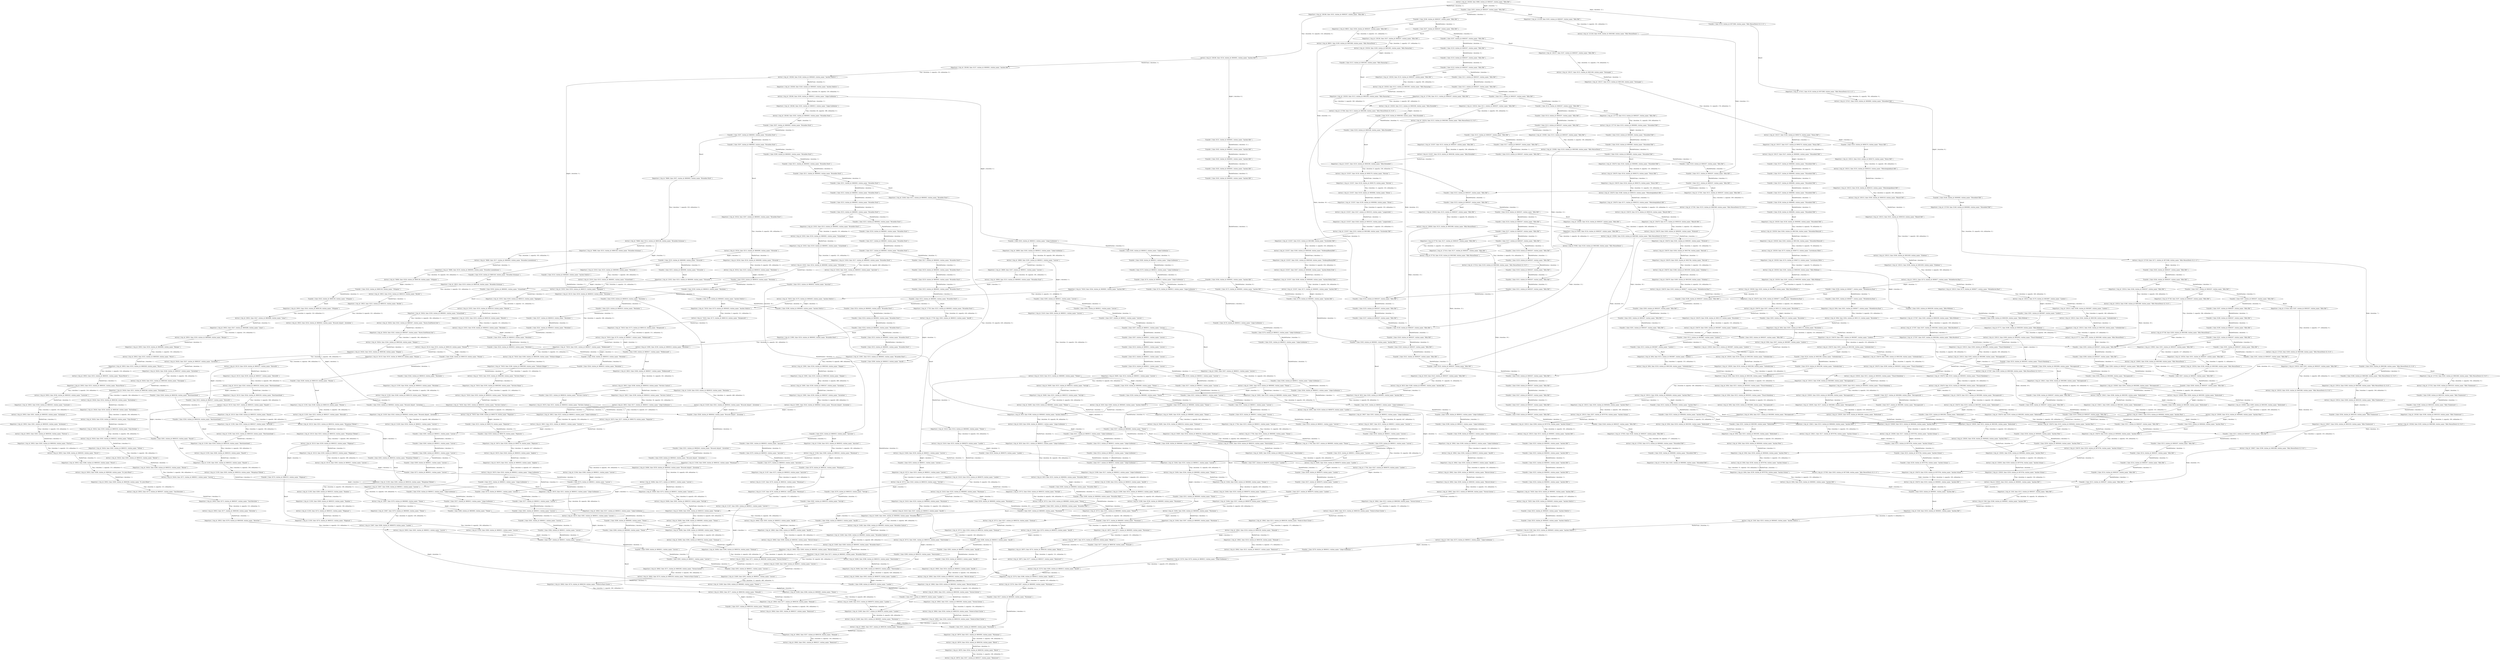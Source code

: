digraph {
    0 [ label = "Transfer { time: 8117, station_id: 8000207, station_name: \"Köln Hbf\" }" ]
    1 [ label = "Transfer { time: 8205, station_id: 8000207, station_name: \"Köln Hbf\" }" ]
    2 [ label = "Transfer { time: 8148, station_id: 8000207, station_name: \"Köln Hbf\" }" ]
    3 [ label = "Departure { trip_id: 2240, time: 8215, station_id: 8000207, station_name: \"Köln Hbf\" }" ]
    4 [ label = "Transfer { time: 8215, station_id: 8000207, station_name: \"Köln Hbf\" }" ]
    5 [ label = "Arrival { trip_id: 2240, time: 8248, station_id: 8000001, station_name: \"Aachen Hbf\" }" ]
    6 [ label = "Departure { trip_id: 2240, time: 8250, station_id: 8000001, station_name: \"Aachen Hbf\" }" ]
    7 [ label = "Transfer { time: 8250, station_id: 8000001, station_name: \"Aachen Hbf\" }" ]
    8 [ label = "Arrival { trip_id: 2240, time: 8253, station_id: 8000403, station_name: \"Aachen Süd(Gr)\" }" ]
    9 [ label = "Departure { trip_id: 2240, time: 8253, station_id: 8000403, station_name: \"Aachen Süd(Gr)\" }" ]
    10 [ label = "Transfer { time: 8253, station_id: 8000403, station_name: \"Aachen Süd(Gr)\" }" ]
    11 [ label = "Arrival { trip_id: 2240, time: 8273, station_id: 8800012, station_name: \"Liège-Guillemins\" }" ]
    12 [ label = "Transfer { time: 8162, station_id: 8000001, station_name: \"Aachen Hbf\" }" ]
    13 [ label = "Transfer { time: 8222, station_id: 8000001, station_name: \"Aachen Hbf\" }" ]
    14 [ label = "Transfer { time: 8225, station_id: 8070704, station_name: \"Aachen Schanz\" }" ]
    15 [ label = "Departure { trip_id: 5004, time: 8201, station_id: 8000677, station_name: \"Hückelhoven-Baal\" }" ]
    16 [ label = "Transfer { time: 8201, station_id: 8000677, station_name: \"Hückelhoven-Baal\" }" ]
    17 [ label = "Arrival { trip_id: 5004, time: 8204, station_id: 8001113, station_name: \"Brachelen\" }" ]
    18 [ label = "Departure { trip_id: 5004, time: 8205, station_id: 8001113, station_name: \"Brachelen\" }" ]
    19 [ label = "Transfer { time: 8205, station_id: 8001113, station_name: \"Brachelen\" }" ]
    20 [ label = "Arrival { trip_id: 5004, time: 8207, station_id: 8003697, station_name: \"Lindern\" }" ]
    21 [ label = "Departure { trip_id: 5004, time: 8213, station_id: 8003697, station_name: \"Lindern\" }" ]
    22 [ label = "Transfer { time: 8213, station_id: 8003697, station_name: \"Lindern\" }" ]
    23 [ label = "Arrival { trip_id: 5004, time: 8218, station_id: 8002206, station_name: \"Geilenkirchen\" }" ]
    24 [ label = "Departure { trip_id: 5004, time: 8218, station_id: 8002206, station_name: \"Geilenkirchen\" }" ]
    25 [ label = "Transfer { time: 8218, station_id: 8002206, station_name: \"Geilenkirchen\" }" ]
    26 [ label = "Arrival { trip_id: 5004, time: 8221, station_id: 8005935, station_name: \"Übach-Palenberg\" }" ]
    27 [ label = "Departure { trip_id: 5004, time: 8222, station_id: 8005935, station_name: \"Übach-Palenberg\" }" ]
    28 [ label = "Arrival { trip_id: 5004, time: 8226, station_id: 8002806, station_name: \"Herzogenrath\" }" ]
    29 [ label = "Departure { trip_id: 5004, time: 8227, station_id: 8002806, station_name: \"Herzogenrath\" }" ]
    30 [ label = "Transfer { time: 8227, station_id: 8002806, station_name: \"Herzogenrath\" }" ]
    31 [ label = "Arrival { trip_id: 5004, time: 8230, station_id: 8003395, station_name: \"Kohlscheid\" }" ]
    32 [ label = "Departure { trip_id: 5004, time: 8231, station_id: 8003395, station_name: \"Kohlscheid\" }" ]
    33 [ label = "Transfer { time: 8231, station_id: 8003395, station_name: \"Kohlscheid\" }" ]
    34 [ label = "Arrival { trip_id: 5004, time: 8236, station_id: 8000404, station_name: \"Aachen West\" }" ]
    35 [ label = "Departure { trip_id: 5004, time: 8236, station_id: 8000404, station_name: \"Aachen West\" }" ]
    36 [ label = "Transfer { time: 8236, station_id: 8000404, station_name: \"Aachen West\" }" ]
    37 [ label = "Arrival { trip_id: 5004, time: 8238, station_id: 8070704, station_name: \"Aachen Schanz\" }" ]
    38 [ label = "Departure { trip_id: 5004, time: 8239, station_id: 8070704, station_name: \"Aachen Schanz\" }" ]
    39 [ label = "Arrival { trip_id: 5004, time: 8243, station_id: 8000001, station_name: \"Aachen Hbf\" }" ]
    40 [ label = "Transfer { time: 8252, station_id: 8000403, station_name: \"Aachen Süd(Gr)\" }" ]
    41 [ label = "Departure { trip_id: 5819, time: 8143, station_id: 8000207, station_name: \"Köln Hbf\" }" ]
    42 [ label = "Transfer { time: 8143, station_id: 8000207, station_name: \"Köln Hbf\" }" ]
    43 [ label = "Arrival { trip_id: 5819, time: 8180, station_id: 8000001, station_name: \"Aachen Hbf\" }" ]
    44 [ label = "Departure { trip_id: 5819, time: 8183, station_id: 8000001, station_name: \"Aachen Hbf\" }" ]
    45 [ label = "Transfer { time: 8183, station_id: 8000001, station_name: \"Aachen Hbf\" }" ]
    46 [ label = "Arrival { trip_id: 5819, time: 8186, station_id: 8000403, station_name: \"Aachen Süd(Gr)\" }" ]
    47 [ label = "Departure { trip_id: 5819, time: 8186, station_id: 8000403, station_name: \"Aachen Süd(Gr)\" }" ]
    48 [ label = "Transfer { time: 8186, station_id: 8000403, station_name: \"Aachen Süd(Gr)\" }" ]
    49 [ label = "Arrival { trip_id: 5819, time: 8206, station_id: 8800012, station_name: \"Liège-Guillemins\" }" ]
    50 [ label = "Departure { trip_id: 5819, time: 8211, station_id: 8800012, station_name: \"Liège-Guillemins\" }" ]
    51 [ label = "Transfer { time: 8211, station_id: 8800012, station_name: \"Liège-Guillemins\" }" ]
    52 [ label = "Arrival { trip_id: 5819, time: 8255, station_id: 8800004, station_name: \"Bruxelles Midi\" }" ]
    53 [ label = "Transfer { time: 8211, station_id: 8800002, station_name: \"Bruxelles-Nord\" }" ]
    54 [ label = "Transfer { time: 8207, station_id: 8800002, station_name: \"Bruxelles-Nord\" }" ]
    55 [ label = "Transfer { time: 8168, station_id: 8800012, station_name: \"Liège-Guillemins\" }" ]
    56 [ label = "Transfer { time: 8214, station_id: 8800012, station_name: \"Liège-Guillemins\" }" ]
    57 [ label = "Departure { trip_id: 17759, time: 8222, station_id: 8800002, station_name: \"Bruxelles-Nord\" }" ]
    58 [ label = "Transfer { time: 8222, station_id: 8800002, station_name: \"Bruxelles-Nord\" }" ]
    59 [ label = "Arrival { trip_id: 17759, time: 8263, station_id: 8800013, station_name: \"Ans(B)\" }" ]
    60 [ label = "Departure { trip_id: 17764, time: 8223, station_id: 8800011, station_name: \"Leuven\" }" ]
    61 [ label = "Transfer { time: 8223, station_id: 8800011, station_name: \"Leuven\" }" ]
    62 [ label = "Arrival { trip_id: 17764, time: 8235, station_id: 8800085, station_name: \"Tienen\" }" ]
    63 [ label = "Departure { trip_id: 17764, time: 8237, station_id: 8800085, station_name: \"Tienen\" }" ]
    64 [ label = "Transfer { time: 8237, station_id: 8800085, station_name: \"Tienen\" }" ]
    65 [ label = "Arrival { trip_id: 17764, time: 8247, station_id: 8800079, station_name: \"Landen\" }" ]
    66 [ label = "Transfer { time: 8249, station_id: 8800079, station_name: \"Landen\" }" ]
    67 [ label = "Departure { trip_id: 18110, time: 8230, station_id: 8800010, station_name: \"Mechelen\" }" ]
    68 [ label = "Transfer { time: 8230, station_id: 8800010, station_name: \"Mechelen\" }" ]
    69 [ label = "Arrival { trip_id: 18110, time: 8235, station_id: 8800129, station_name: \"Muizen\" }" ]
    70 [ label = "Departure { trip_id: 18110, time: 8235, station_id: 8800129, station_name: \"Muizen\" }" ]
    71 [ label = "Arrival { trip_id: 18110, time: 8239, station_id: 8800327, station_name: \"Hever(B)\" }" ]
    72 [ label = "Departure { trip_id: 18110, time: 8239, station_id: 8800327, station_name: \"Hever(B)\" }" ]
    73 [ label = "Arrival { trip_id: 18110, time: 8243, station_id: 8800326, station_name: \"Boortmeerbeek\" }" ]
    74 [ label = "Departure { trip_id: 18110, time: 8244, station_id: 8800326, station_name: \"Boortmeerbeek\" }" ]
    75 [ label = "Arrival { trip_id: 18110, time: 8247, station_id: 8800325, station_name: \"Haacht\" }" ]
    76 [ label = "Departure { trip_id: 18110, time: 8248, station_id: 8800325, station_name: \"Haacht\" }" ]
    77 [ label = "Arrival { trip_id: 18110, time: 8252, station_id: 8800324, station_name: \"Wespelaar-Tildonk\" }" ]
    78 [ label = "Departure { trip_id: 18110, time: 8252, station_id: 8800324, station_name: \"Wespelaar-Tildonk\" }" ]
    79 [ label = "Arrival { trip_id: 18110, time: 8259, station_id: 8800322, station_name: \"Wijgmaal\" }" ]
    80 [ label = "Departure { trip_id: 18110, time: 8259, station_id: 8800322, station_name: \"Wijgmaal\" }" ]
    81 [ label = "Arrival { trip_id: 18110, time: 8265, station_id: 8800011, station_name: \"Leuven\" }" ]
    82 [ label = "Transfer { time: 8225, station_id: 8800002, station_name: \"Bruxelles-Nord\" }" ]
    83 [ label = "Transfer { time: 8222, station_id: 8800002, station_name: \"Bruxelles-Nord\" }" ]
    84 [ label = "Transfer { time: 8176, station_id: 8800012, station_name: \"Liège-Guillemins\" }" ]
    85 [ label = "Departure { trip_id: 18809, time: 8165, station_id: 8800012, station_name: \"Liège-Guillemins\" }" ]
    86 [ label = "Transfer { time: 8165, station_id: 8800012, station_name: \"Liège-Guillemins\" }" ]
    87 [ label = "Arrival { trip_id: 18809, time: 8195, station_id: 8800011, station_name: \"Leuven\" }" ]
    88 [ label = "Departure { trip_id: 18809, time: 8197, station_id: 8800011, station_name: \"Leuven\" }" ]
    89 [ label = "Arrival { trip_id: 18809, time: 8215, station_id: 8800002, station_name: \"Bruxelles-Nord\" }" ]
    90 [ label = "Transfer { time: 8217, station_id: 8800002, station_name: \"Bruxelles-Nord\" }" ]
    91 [ label = "Departure { trip_id: 18812, time: 8186, station_id: 8800017, station_name: \"Welkenraedt\" }" ]
    92 [ label = "Transfer { time: 8186, station_id: 8800017, station_name: \"Welkenraedt\" }" ]
    93 [ label = "Arrival { trip_id: 18812, time: 8198, station_id: 8800016, station_name: \"Verviers Central\" }" ]
    94 [ label = "Departure { trip_id: 18812, time: 8199, station_id: 8800016, station_name: \"Verviers Central\" }" ]
    95 [ label = "Arrival { trip_id: 18812, time: 8217, station_id: 8800012, station_name: \"Liège-Guillemins\" }" ]
    96 [ label = "Departure { trip_id: 18812, time: 8222, station_id: 8800012, station_name: \"Liège-Guillemins\" }" ]
    97 [ label = "Arrival { trip_id: 18812, time: 8252, station_id: 8800011, station_name: \"Leuven\" }" ]
    98 [ label = "Transfer { time: 8181, station_id: 8800012, station_name: \"Liège-Guillemins\" }" ]
    99 [ label = "Departure { trip_id: 18942, time: 8198, station_id: 8800012, station_name: \"Liège-Guillemins\" }" ]
    100 [ label = "Transfer { time: 8198, station_id: 8800012, station_name: \"Liège-Guillemins\" }" ]
    101 [ label = "Arrival { trip_id: 18942, time: 8204, station_id: 8800013, station_name: \"Ans(B)\" }" ]
    102 [ label = "Departure { trip_id: 18942, time: 8205, station_id: 8800013, station_name: \"Ans(B)\" }" ]
    103 [ label = "Arrival { trip_id: 18942, time: 8209, station_id: 8800262, station_name: \"Bierset-Awans\" }" ]
    104 [ label = "Departure { trip_id: 18942, time: 8209, station_id: 8800262, station_name: \"Bierset-Awans\" }" ]
    105 [ label = "Arrival { trip_id: 18942, time: 8212, station_id: 8800260, station_name: \"Voroux-Goreux\" }" ]
    106 [ label = "Departure { trip_id: 18942, time: 8212, station_id: 8800260, station_name: \"Voroux-Goreux\" }" ]
    107 [ label = "Arrival { trip_id: 18942, time: 8215, station_id: 8800259, station_name: \"Fexhe-le-Haut-Cloche\" }" ]
    108 [ label = "Departure { trip_id: 18942, time: 8215, station_id: 8800259, station_name: \"Fexhe-le-Haut-Cloche\" }" ]
    109 [ label = "Arrival { trip_id: 18942, time: 8218, station_id: 8800258, station_name: \"Momalle\" }" ]
    110 [ label = "Departure { trip_id: 18942, time: 8218, station_id: 8800258, station_name: \"Momalle\" }" ]
    111 [ label = "Arrival { trip_id: 18942, time: 8222, station_id: 8800257, station_name: \"Remicourt\" }" ]
    112 [ label = "Departure { trip_id: 18943, time: 8257, station_id: 8800012, station_name: \"Liège-Guillemins\" }" ]
    113 [ label = "Transfer { time: 8257, station_id: 8800012, station_name: \"Liège-Guillemins\" }" ]
    114 [ label = "Arrival { trip_id: 18943, time: 8263, station_id: 8800013, station_name: \"Ans(B)\" }" ]
    115 [ label = "Departure { trip_id: 18943, time: 8264, station_id: 8800013, station_name: \"Ans(B)\" }" ]
    116 [ label = "Transfer { time: 8264, station_id: 8800013, station_name: \"Ans(B)\" }" ]
    117 [ label = "Arrival { trip_id: 18943, time: 8268, station_id: 8800262, station_name: \"Bierset-Awans\" }" ]
    118 [ label = "Departure { trip_id: 18943, time: 8268, station_id: 8800262, station_name: \"Bierset-Awans\" }" ]
    119 [ label = "Arrival { trip_id: 18943, time: 8271, station_id: 8800260, station_name: \"Voroux-Goreux\" }" ]
    120 [ label = "Departure { trip_id: 18943, time: 8271, station_id: 8800260, station_name: \"Voroux-Goreux\" }" ]
    121 [ label = "Arrival { trip_id: 18943, time: 8274, station_id: 8800259, station_name: \"Fexhe-le-Haut-Cloche\" }" ]
    122 [ label = "Departure { trip_id: 18943, time: 8274, station_id: 8800259, station_name: \"Fexhe-le-Haut-Cloche\" }" ]
    123 [ label = "Arrival { trip_id: 18943, time: 8277, station_id: 8800258, station_name: \"Momalle\" }" ]
    124 [ label = "Departure { trip_id: 18943, time: 8277, station_id: 8800258, station_name: \"Momalle\" }" ]
    125 [ label = "Transfer { time: 8277, station_id: 8800258, station_name: \"Momalle\" }" ]
    126 [ label = "Arrival { trip_id: 18943, time: 8281, station_id: 8800257, station_name: \"Remicourt\" }" ]
    127 [ label = "Departure { trip_id: 18945, time: 8324, station_id: 8800013, station_name: \"Ans(B)\" }" ]
    128 [ label = "Transfer { time: 8324, station_id: 8800013, station_name: \"Ans(B)\" }" ]
    129 [ label = "Arrival { trip_id: 18945, time: 8328, station_id: 8800262, station_name: \"Bierset-Awans\" }" ]
    130 [ label = "Departure { trip_id: 18945, time: 8328, station_id: 8800262, station_name: \"Bierset-Awans\" }" ]
    131 [ label = "Arrival { trip_id: 18945, time: 8331, station_id: 8800260, station_name: \"Voroux-Goreux\" }" ]
    132 [ label = "Departure { trip_id: 18945, time: 8331, station_id: 8800260, station_name: \"Voroux-Goreux\" }" ]
    133 [ label = "Arrival { trip_id: 18945, time: 8334, station_id: 8800259, station_name: \"Fexhe-le-Haut-Cloche\" }" ]
    134 [ label = "Departure { trip_id: 18945, time: 8334, station_id: 8800259, station_name: \"Fexhe-le-Haut-Cloche\" }" ]
    135 [ label = "Arrival { trip_id: 18945, time: 8337, station_id: 8800258, station_name: \"Momalle\" }" ]
    136 [ label = "Departure { trip_id: 18945, time: 8337, station_id: 8800258, station_name: \"Momalle\" }" ]
    137 [ label = "Transfer { time: 8337, station_id: 8800258, station_name: \"Momalle\" }" ]
    138 [ label = "Arrival { trip_id: 18945, time: 8341, station_id: 8800257, station_name: \"Remicourt\" }" ]
    139 [ label = "Departure { trip_id: 18975, time: 8271, station_id: 8800093, station_name: \"Waremme\" }" ]
    140 [ label = "Transfer { time: 8271, station_id: 8800093, station_name: \"Waremme\" }" ]
    141 [ label = "Arrival { trip_id: 18975, time: 8274, station_id: 8800256, station_name: \"Bleret\" }" ]
    142 [ label = "Departure { trip_id: 18975, time: 8274, station_id: 8800256, station_name: \"Bleret\" }" ]
    143 [ label = "Arrival { trip_id: 18975, time: 8277, station_id: 8800257, station_name: \"Remicourt\" }" ]
    144 [ label = "Transfer { time: 8295, station_id: 8800013, station_name: \"Ans(B)\" }" ]
    145 [ label = "Departure { trip_id: 18976, time: 8331, station_id: 8800093, station_name: \"Waremme\" }" ]
    146 [ label = "Transfer { time: 8331, station_id: 8800093, station_name: \"Waremme\" }" ]
    147 [ label = "Arrival { trip_id: 18976, time: 8334, station_id: 8800256, station_name: \"Bleret\" }" ]
    148 [ label = "Departure { trip_id: 18976, time: 8334, station_id: 8800256, station_name: \"Bleret\" }" ]
    149 [ label = "Arrival { trip_id: 18976, time: 8337, station_id: 8800257, station_name: \"Remicourt\" }" ]
    150 [ label = "Transfer { time: 8165, station_id: 8800012, station_name: \"Liège-Guillemins\" }" ]
    151 [ label = "Transfer { time: 8153, station_id: 8000403, station_name: \"Aachen Süd(Gr)\" }" ]
    152 [ label = "Transfer { time: 8174, station_id: 8800012, station_name: \"Liège-Guillemins\" }" ]
    153 [ label = "Transfer { time: 8243, station_id: 8800138, station_name: \"Ottignies\" }" ]
    154 [ label = "Transfer { time: 8235, station_id: 8800010, station_name: \"Mechelen\" }" ]
    155 [ label = "Departure { trip_id: 19474, time: 8221, station_id: 8800016, station_name: \"Verviers Central\" }" ]
    156 [ label = "Transfer { time: 8221, station_id: 8800016, station_name: \"Verviers Central\" }" ]
    157 [ label = "Arrival { trip_id: 19474, time: 8227, station_id: 8800178, station_name: \"Pepinster\" }" ]
    158 [ label = "Departure { trip_id: 19474, time: 8228, station_id: 8800178, station_name: \"Pepinster\" }" ]
    159 [ label = "Transfer { time: 8228, station_id: 8800178, station_name: \"Pepinster\" }" ]
    160 [ label = "Arrival { trip_id: 19474, time: 8240, station_id: 8800033, station_name: \"Angleur\" }" ]
    161 [ label = "Departure { trip_id: 19474, time: 8241, station_id: 8800033, station_name: \"Angleur\" }" ]
    162 [ label = "Arrival { trip_id: 19474, time: 8245, station_id: 8800012, station_name: \"Liège-Guillemins\" }" ]
    163 [ label = "Departure { trip_id: 19474, time: 8251, station_id: 8800012, station_name: \"Liège-Guillemins\" }" ]
    164 [ label = "Transfer { time: 8251, station_id: 8800012, station_name: \"Liège-Guillemins\" }" ]
    165 [ label = "Arrival { trip_id: 19474, time: 8281, station_id: 8800011, station_name: \"Leuven\" }" ]
    166 [ label = "Transfer { time: 8284, station_id: 8800011, station_name: \"Leuven\" }" ]
    167 [ label = "Departure { trip_id: 19637, time: 8191, station_id: 8800012, station_name: \"Liège-Guillemins\" }" ]
    168 [ label = "Transfer { time: 8191, station_id: 8800012, station_name: \"Liège-Guillemins\" }" ]
    169 [ label = "Arrival { trip_id: 19637, time: 8221, station_id: 8800011, station_name: \"Leuven\" }" ]
    170 [ label = "Transfer { time: 8224, station_id: 8800011, station_name: \"Leuven\" }" ]
    171 [ label = "Transfer { time: 8269, station_id: 8800011, station_name: \"Leuven\" }" ]
    172 [ label = "Transfer { time: 8207, station_id: 8800011, station_name: \"Leuven\" }" ]
    173 [ label = "Transfer { time: 8237, station_id: 8800010, station_name: \"Mechelen\" }" ]
    174 [ label = "Transfer { time: 8196, station_id: 8800012, station_name: \"Liège-Guillemins\" }" ]
    175 [ label = "Transfer { time: 8215, station_id: 8800178, station_name: \"Pepinster\" }" ]
    176 [ label = "Transfer { time: 8217, station_id: 8800011, station_name: \"Leuven\" }" ]
    177 [ label = "Transfer { time: 8256, station_id: 8800012, station_name: \"Liège-Guillemins\" }" ]
    178 [ label = "Transfer { time: 8277, station_id: 8800011, station_name: \"Leuven\" }" ]
    179 [ label = "Departure { trip_id: 19923, time: 8219, station_id: 8800146, station_name: \"Bruxelles-Schuman\" }" ]
    180 [ label = "Transfer { time: 8219, station_id: 8800146, station_name: \"Bruxelles-Schuman\" }" ]
    181 [ label = "Arrival { trip_id: 19923, time: 8224, station_id: 8800232, station_name: \"Bordet\" }" ]
    182 [ label = "Departure { trip_id: 19923, time: 8225, station_id: 8800232, station_name: \"Bordet\" }" ]
    183 [ label = "Arrival { trip_id: 19923, time: 8234, station_id: 8800043, station_name: \"Brussels Airport - Zaventem\" }" ]
    184 [ label = "Transfer { time: 8184, station_id: 8800012, station_name: \"Liège-Guillemins\" }" ]
    185 [ label = "Transfer { time: 8198, station_id: 8800012, station_name: \"Liège-Guillemins\" }" ]
    186 [ label = "Transfer { time: 8251, station_id: 8800043, station_name: \"Brussels Airport - Zaventem\" }" ]
    187 [ label = "Transfer { time: 8292, station_id: 8800011, station_name: \"Leuven\" }" ]
    188 [ label = "Transfer { time: 8216, station_id: 8800002, station_name: \"Bruxelles-Nord\" }" ]
    189 [ label = "Transfer { time: 8262, station_id: 8800011, station_name: \"Leuven\" }" ]
    190 [ label = "Transfer { time: 8207, station_id: 8800011, station_name: \"Leuven\" }" ]
    191 [ label = "Departure { trip_id: 20434, time: 8238, station_id: 8800001, station_name: \"Schaerbeek\" }" ]
    192 [ label = "Transfer { time: 8238, station_id: 8800001, station_name: \"Schaerbeek\" }" ]
    193 [ label = "Arrival { trip_id: 20434, time: 8242, station_id: 8800587, station_name: \"Haren-Zuid/Haren-Sud\" }" ]
    194 [ label = "Departure { trip_id: 20434, time: 8242, station_id: 8800587, station_name: \"Haren-Zuid/Haren-Sud\" }" ]
    195 [ label = "Arrival { trip_id: 20434, time: 8244, station_id: 8800246, station_name: \"Diegem\" }" ]
    196 [ label = "Departure { trip_id: 20434, time: 8245, station_id: 8800246, station_name: \"Diegem\" }" ]
    197 [ label = "Arrival { trip_id: 20434, time: 8247, station_id: 8800247, station_name: \"Zaventem\" }" ]
    198 [ label = "Departure { trip_id: 20434, time: 8248, station_id: 8800247, station_name: \"Zaventem\" }" ]
    199 [ label = "Arrival { trip_id: 20434, time: 8251, station_id: 8800248, station_name: \"Nossegem\" }" ]
    200 [ label = "Departure { trip_id: 20434, time: 8251, station_id: 8800248, station_name: \"Nossegem\" }" ]
    201 [ label = "Arrival { trip_id: 20434, time: 8254, station_id: 8800249, station_name: \"Kortenberg\" }" ]
    202 [ label = "Departure { trip_id: 20434, time: 8256, station_id: 8800249, station_name: \"Kortenberg\" }" ]
    203 [ label = "Arrival { trip_id: 20434, time: 8259, station_id: 8800250, station_name: \"Erps-Kwerps\" }" ]
    204 [ label = "Departure { trip_id: 20434, time: 8259, station_id: 8800250, station_name: \"Erps-Kwerps\" }" ]
    205 [ label = "Arrival { trip_id: 20434, time: 8262, station_id: 8800251, station_name: \"Veltem\" }" ]
    206 [ label = "Departure { trip_id: 20434, time: 8262, station_id: 8800251, station_name: \"Veltem\" }" ]
    207 [ label = "Arrival { trip_id: 20434, time: 8265, station_id: 8800252, station_name: \"Herent\" }" ]
    208 [ label = "Departure { trip_id: 20434, time: 8266, station_id: 8800252, station_name: \"Herent\" }" ]
    209 [ label = "Arrival { trip_id: 20434, time: 8271, station_id: 8800011, station_name: \"Leuven\" }" ]
    210 [ label = "Transfer { time: 8229, station_id: 8800011, station_name: \"Leuven\" }" ]
    211 [ label = "Transfer { time: 8248, station_id: 8800043, station_name: \"Brussels Airport - Zaventem\" }" ]
    212 [ label = "Transfer { time: 8257, station_id: 8800079, station_name: \"Landen\" }" ]
    213 [ label = "Transfer { time: 8278, station_id: 8800253, station_name: \"Vertrijk\" }" ]
    214 [ label = "Transfer { time: 8289, station_id: 8800011, station_name: \"Leuven\" }" ]
    215 [ label = "Departure { trip_id: 20494, time: 8259, station_id: 8800043, station_name: \"Brussels Airport - Zaventem\" }" ]
    216 [ label = "Transfer { time: 8259, station_id: 8800043, station_name: \"Brussels Airport - Zaventem\" }" ]
    217 [ label = "Arrival { trip_id: 20494, time: 8272, station_id: 8800011, station_name: \"Leuven\" }" ]
    218 [ label = "Departure { trip_id: 20494, time: 8274, station_id: 8800011, station_name: \"Leuven\" }" ]
    219 [ label = "Transfer { time: 8274, station_id: 8800011, station_name: \"Leuven\" }" ]
    220 [ label = "Arrival { trip_id: 20494, time: 8282, station_id: 8800253, station_name: \"Vertrijk\" }" ]
    221 [ label = "Departure { trip_id: 20494, time: 8282, station_id: 8800253, station_name: \"Vertrijk\" }" ]
    222 [ label = "Transfer { time: 8282, station_id: 8800253, station_name: \"Vertrijk\" }" ]
    223 [ label = "Arrival { trip_id: 20494, time: 8288, station_id: 8800085, station_name: \"Tienen\" }" ]
    224 [ label = "Departure { trip_id: 20494, time: 8289, station_id: 8800085, station_name: \"Tienen\" }" ]
    225 [ label = "Transfer { time: 8289, station_id: 8800085, station_name: \"Tienen\" }" ]
    226 [ label = "Arrival { trip_id: 20494, time: 8294, station_id: 8800254, station_name: \"Ezemaal\" }" ]
    227 [ label = "Departure { trip_id: 20494, time: 8294, station_id: 8800254, station_name: \"Ezemaal\" }" ]
    228 [ label = "Arrival { trip_id: 20494, time: 8298, station_id: 8800255, station_name: \"Neerwinden\" }" ]
    229 [ label = "Departure { trip_id: 20494, time: 8298, station_id: 8800255, station_name: \"Neerwinden\" }" ]
    230 [ label = "Transfer { time: 8298, station_id: 8800255, station_name: \"Neerwinden\" }" ]
    231 [ label = "Arrival { trip_id: 20494, time: 8303, station_id: 8800079, station_name: \"Landen\" }" ]
    232 [ label = "Departure { trip_id: 20495, time: 8214, station_id: 8800011, station_name: \"Leuven\" }" ]
    233 [ label = "Transfer { time: 8214, station_id: 8800011, station_name: \"Leuven\" }" ]
    234 [ label = "Arrival { trip_id: 20495, time: 8222, station_id: 8800253, station_name: \"Vertrijk\" }" ]
    235 [ label = "Departure { trip_id: 20495, time: 8222, station_id: 8800253, station_name: \"Vertrijk\" }" ]
    236 [ label = "Arrival { trip_id: 20495, time: 8228, station_id: 8800085, station_name: \"Tienen\" }" ]
    237 [ label = "Departure { trip_id: 20495, time: 8229, station_id: 8800085, station_name: \"Tienen\" }" ]
    238 [ label = "Transfer { time: 8229, station_id: 8800085, station_name: \"Tienen\" }" ]
    239 [ label = "Arrival { trip_id: 20495, time: 8234, station_id: 8800254, station_name: \"Ezemaal\" }" ]
    240 [ label = "Departure { trip_id: 20495, time: 8234, station_id: 8800254, station_name: \"Ezemaal\" }" ]
    241 [ label = "Arrival { trip_id: 20495, time: 8238, station_id: 8800255, station_name: \"Neerwinden\" }" ]
    242 [ label = "Departure { trip_id: 20495, time: 8238, station_id: 8800255, station_name: \"Neerwinden\" }" ]
    243 [ label = "Arrival { trip_id: 20495, time: 8243, station_id: 8800079, station_name: \"Landen\" }" ]
    244 [ label = "Transfer { time: 8243, station_id: 8800010, station_name: \"Mechelen\" }" ]
    245 [ label = "Transfer { time: 8248, station_id: 8800129, station_name: \"Muizen\" }" ]
    246 [ label = "Departure { trip_id: 20554, time: 8207, station_id: 8800002, station_name: \"Bruxelles-Nord\" }" ]
    247 [ label = "Transfer { time: 8207, station_id: 8800002, station_name: \"Bruxelles-Nord\" }" ]
    248 [ label = "Arrival { trip_id: 20554, time: 8215, station_id: 8800090, station_name: \"Vilvoorde\" }" ]
    249 [ label = "Departure { trip_id: 20554, time: 8216, station_id: 8800090, station_name: \"Vilvoorde\" }" ]
    250 [ label = "Arrival { trip_id: 20554, time: 8225, station_id: 8800010, station_name: \"Mechelen\" }" ]
    251 [ label = "Transfer { time: 8230, station_id: 8800010, station_name: \"Mechelen\" }" ]
    252 [ label = "Transfer { time: 8216, station_id: 8800011, station_name: \"Leuven\" }" ]
    253 [ label = "Transfer { time: 8276, station_id: 8800011, station_name: \"Leuven\" }" ]
    254 [ label = "Departure { trip_id: 20715, time: 8235, station_id: 8800011, station_name: \"Leuven\" }" ]
    255 [ label = "Transfer { time: 8235, station_id: 8800011, station_name: \"Leuven\" }" ]
    256 [ label = "Arrival { trip_id: 20715, time: 8243, station_id: 8800253, station_name: \"Vertrijk\" }" ]
    257 [ label = "Departure { trip_id: 20715, time: 8244, station_id: 8800253, station_name: \"Vertrijk\" }" ]
    258 [ label = "Arrival { trip_id: 20715, time: 8250, station_id: 8800085, station_name: \"Tienen\" }" ]
    259 [ label = "Departure { trip_id: 20715, time: 8251, station_id: 8800085, station_name: \"Tienen\" }" ]
    260 [ label = "Transfer { time: 8251, station_id: 8800085, station_name: \"Tienen\" }" ]
    261 [ label = "Arrival { trip_id: 20715, time: 8257, station_id: 8800254, station_name: \"Ezemaal\" }" ]
    262 [ label = "Departure { trip_id: 20715, time: 8258, station_id: 8800254, station_name: \"Ezemaal\" }" ]
    263 [ label = "Arrival { trip_id: 20715, time: 8261, station_id: 8800255, station_name: \"Neerwinden\" }" ]
    264 [ label = "Transfer { time: 8215, station_id: 8800002, station_name: \"Bruxelles-Nord\" }" ]
    265 [ label = "Transfer { time: 8221, station_id: 8800011, station_name: \"Leuven\" }" ]
    266 [ label = "Transfer { time: 8281, station_id: 8800011, station_name: \"Leuven\" }" ]
    267 [ label = "Departure { trip_id: 20953, time: 8243, station_id: 8800138, station_name: \"Ottignies\" }" ]
    268 [ label = "Transfer { time: 8243, station_id: 8800138, station_name: \"Ottignies\" }" ]
    269 [ label = "Arrival { trip_id: 20953, time: 8247, station_id: 8800498, station_name: \"Limal\" }" ]
    270 [ label = "Departure { trip_id: 20953, time: 8247, station_id: 8800498, station_name: \"Limal\" }" ]
    271 [ label = "Arrival { trip_id: 20953, time: 8250, station_id: 8800499, station_name: \"Bierges\" }" ]
    272 [ label = "Departure { trip_id: 20953, time: 8250, station_id: 8800499, station_name: \"Bierges\" }" ]
    273 [ label = "Arrival { trip_id: 20953, time: 8252, station_id: 8800500, station_name: \"Wavre\" }" ]
    274 [ label = "Departure { trip_id: 20953, time: 8253, station_id: 8800500, station_name: \"Wavre\" }" ]
    275 [ label = "Arrival { trip_id: 20953, time: 8255, station_id: 8800501, station_name: \"Basse-Wavre\" }" ]
    276 [ label = "Departure { trip_id: 20953, time: 8255, station_id: 8800501, station_name: \"Basse-Wavre\" }" ]
    277 [ label = "Arrival { trip_id: 20953, time: 8258, station_id: 8800502, station_name: \"Gastuche\" }" ]
    278 [ label = "Departure { trip_id: 20953, time: 8258, station_id: 8800502, station_name: \"Gastuche\" }" ]
    279 [ label = "Arrival { trip_id: 20953, time: 8261, station_id: 8800503, station_name: \"Archennes\" }" ]
    280 [ label = "Departure { trip_id: 20953, time: 8261, station_id: 8800503, station_name: \"Archennes\" }" ]
    281 [ label = "Arrival { trip_id: 20953, time: 8263, station_id: 8800504, station_name: \"Florival\" }" ]
    282 [ label = "Departure { trip_id: 20953, time: 8263, station_id: 8800504, station_name: \"Florival\" }" ]
    283 [ label = "Arrival { trip_id: 20953, time: 8266, station_id: 8800505, station_name: \"Pecrot\" }" ]
    284 [ label = "Departure { trip_id: 20953, time: 8266, station_id: 8800505, station_name: \"Pecrot\" }" ]
    285 [ label = "Arrival { trip_id: 20953, time: 8268, station_id: 8800506, station_name: \"St.-Joris-Weert\" }" ]
    286 [ label = "Departure { trip_id: 20953, time: 8269, station_id: 8800506, station_name: \"St.-Joris-Weert\" }" ]
    287 [ label = "Arrival { trip_id: 20953, time: 8273, station_id: 8800507, station_name: \"Oud-Heverlee\" }" ]
    288 [ label = "Departure { trip_id: 20953, time: 8273, station_id: 8800507, station_name: \"Oud-Heverlee\" }" ]
    289 [ label = "Arrival { trip_id: 20953, time: 8277, station_id: 8800508, station_name: \"Heverlee\" }" ]
    290 [ label = "Departure { trip_id: 20953, time: 8278, station_id: 8800508, station_name: \"Heverlee\" }" ]
    291 [ label = "Arrival { trip_id: 20953, time: 8282, station_id: 8800011, station_name: \"Leuven\" }" ]
    292 [ label = "Transfer { time: 8270, station_id: 8800032, station_name: \"Aarschot\" }" ]
    293 [ label = "Transfer { time: 8221, station_id: 8800011, station_name: \"Leuven\" }" ]
    294 [ label = "Transfer { time: 8281, station_id: 8800011, station_name: \"Leuven\" }" ]
    295 [ label = "Departure { trip_id: 21187, time: 8272, station_id: 8800032, station_name: \"Aarschot\" }" ]
    296 [ label = "Transfer { time: 8272, station_id: 8800032, station_name: \"Aarschot\" }" ]
    297 [ label = "Arrival { trip_id: 21187, time: 8278, station_id: 8800241, station_name: \"Wezemaal\" }" ]
    298 [ label = "Departure { trip_id: 21187, time: 8278, station_id: 8800241, station_name: \"Wezemaal\" }" ]
    299 [ label = "Transfer { time: 8278, station_id: 8800241, station_name: \"Wezemaal\" }" ]
    300 [ label = "Arrival { trip_id: 21187, time: 8285, station_id: 8800011, station_name: \"Leuven\" }" ]
    301 [ label = "Transfer { time: 8209, station_id: 8800002, station_name: \"Bruxelles-Nord\" }" ]
    302 [ label = "Departure { trip_id: 21293, time: 8244, station_id: 8800010, station_name: \"Mechelen\" }" ]
    303 [ label = "Transfer { time: 8244, station_id: 8800010, station_name: \"Mechelen\" }" ]
    304 [ label = "Arrival { trip_id: 21293, time: 8249, station_id: 8800129, station_name: \"Muizen\" }" ]
    305 [ label = "Departure { trip_id: 21293, time: 8249, station_id: 8800129, station_name: \"Muizen\" }" ]
    306 [ label = "Transfer { time: 8249, station_id: 8800129, station_name: \"Muizen\" }" ]
    307 [ label = "Arrival { trip_id: 21293, time: 8252, station_id: 8800327, station_name: \"Hever(B)\" }" ]
    308 [ label = "Departure { trip_id: 21293, time: 8252, station_id: 8800327, station_name: \"Hever(B)\" }" ]
    309 [ label = "Transfer { time: 8252, station_id: 8800327, station_name: \"Hever(B)\" }" ]
    310 [ label = "Arrival { trip_id: 21293, time: 8255, station_id: 8800326, station_name: \"Boortmeerbeek\" }" ]
    311 [ label = "Departure { trip_id: 21293, time: 8256, station_id: 8800326, station_name: \"Boortmeerbeek\" }" ]
    312 [ label = "Transfer { time: 8256, station_id: 8800326, station_name: \"Boortmeerbeek\" }" ]
    313 [ label = "Arrival { trip_id: 21293, time: 8260, station_id: 8800325, station_name: \"Haacht\" }" ]
    314 [ label = "Departure { trip_id: 21293, time: 8261, station_id: 8800325, station_name: \"Haacht\" }" ]
    315 [ label = "Transfer { time: 8261, station_id: 8800325, station_name: \"Haacht\" }" ]
    316 [ label = "Arrival { trip_id: 21293, time: 8265, station_id: 8800324, station_name: \"Wespelaar-Tildonk\" }" ]
    317 [ label = "Departure { trip_id: 21293, time: 8265, station_id: 8800324, station_name: \"Wespelaar-Tildonk\" }" ]
    318 [ label = "Transfer { time: 8265, station_id: 8800324, station_name: \"Wespelaar-Tildonk\" }" ]
    319 [ label = "Arrival { trip_id: 21293, time: 8269, station_id: 8800323, station_name: \"Hambos\" }" ]
    320 [ label = "Departure { trip_id: 21293, time: 8269, station_id: 8800323, station_name: \"Hambos\" }" ]
    321 [ label = "Arrival { trip_id: 21293, time: 8274, station_id: 8800322, station_name: \"Wijgmaal\" }" ]
    322 [ label = "Departure { trip_id: 21293, time: 8274, station_id: 8800322, station_name: \"Wijgmaal\" }" ]
    323 [ label = "Transfer { time: 8274, station_id: 8800322, station_name: \"Wijgmaal\" }" ]
    324 [ label = "Arrival { trip_id: 21293, time: 8280, station_id: 8800011, station_name: \"Leuven\" }" ]
    325 [ label = "Transfer { time: 8244, station_id: 8800010, station_name: \"Mechelen\" }" ]
    326 [ label = "Transfer { time: 8287, station_id: 8800011, station_name: \"Leuven\" }" ]
    327 [ label = "Transfer { time: 8226, station_id: 8800011, station_name: \"Leuven\" }" ]
    328 [ label = "Transfer { time: 8248, station_id: 8800326, station_name: \"Boortmeerbeek\" }" ]
    329 [ label = "Transfer { time: 8205, station_id: 8800011, station_name: \"Leuven\" }" ]
    330 [ label = "Departure { trip_id: 21459, time: 8230, station_id: 8800010, station_name: \"Mechelen\" }" ]
    331 [ label = "Transfer { time: 8230, station_id: 8800010, station_name: \"Mechelen\" }" ]
    332 [ label = "Arrival { trip_id: 21459, time: 8241, station_id: 8800043, station_name: \"Brussels Airport - Zaventem\" }" ]
    333 [ label = "Departure { trip_id: 21459, time: 8243, station_id: 8800043, station_name: \"Brussels Airport - Zaventem\" }" ]
    334 [ label = "Transfer { time: 8243, station_id: 8800043, station_name: \"Brussels Airport - Zaventem\" }" ]
    335 [ label = "Arrival { trip_id: 21459, time: 8256, station_id: 8800011, station_name: \"Leuven\" }" ]
    336 [ label = "Transfer { time: 8263, station_id: 8800011, station_name: \"Leuven\" }" ]
    337 [ label = "Departure { trip_id: 21564, time: 8255, station_id: 8800032, station_name: \"Aarschot\" }" ]
    338 [ label = "Transfer { time: 8255, station_id: 8800032, station_name: \"Aarschot\" }" ]
    339 [ label = "Arrival { trip_id: 21564, time: 8260, station_id: 8800241, station_name: \"Wezemaal\" }" ]
    340 [ label = "Departure { trip_id: 21564, time: 8260, station_id: 8800241, station_name: \"Wezemaal\" }" ]
    341 [ label = "Arrival { trip_id: 21564, time: 8268, station_id: 8800011, station_name: \"Leuven\" }" ]
    342 [ label = "Transfer { time: 8252, station_id: 8800032, station_name: \"Aarschot\" }" ]
    343 [ label = "Transfer { time: 8210, station_id: 8800011, station_name: \"Leuven\" }" ]
    344 [ label = "Transfer { time: 8212, station_id: 8800012, station_name: \"Liège-Guillemins\" }" ]
    345 [ label = "Transfer { time: 8211, station_id: 8800002, station_name: \"Bruxelles-Nord\" }" ]
    346 [ label = "Transfer { time: 8174, station_id: 8800012, station_name: \"Liège-Guillemins\" }" ]
    347 [ label = "Transfer { time: 8260, station_id: 8800004, station_name: \"Bruxelles Midi\" }" ]
    348 [ label = "Transfer { time: 8215, station_id: 8800002, station_name: \"Bruxelles-Nord\" }" ]
    349 [ label = "Transfer { time: 8261, station_id: 8800032, station_name: \"Aarschot\" }" ]
    350 [ label = "Departure { trip_id: 21824, time: 8217, station_id: 8800002, station_name: \"Bruxelles-Nord\" }" ]
    351 [ label = "Transfer { time: 8217, station_id: 8800002, station_name: \"Bruxelles-Nord\" }" ]
    352 [ label = "Arrival { trip_id: 21824, time: 8241, station_id: 8800032, station_name: \"Aarschot\" }" ]
    353 [ label = "Transfer { time: 8219, station_id: 8800002, station_name: \"Bruxelles-Nord\" }" ]
    354 [ label = "Transfer { time: 8219, station_id: 8800002, station_name: \"Bruxelles-Nord\" }" ]
    355 [ label = "Transfer { time: 8224, station_id: 8800002, station_name: \"Bruxelles-Nord\" }" ]
    356 [ label = "Departure { trip_id: 21995, time: 8224, station_id: 8800002, station_name: \"Bruxelles-Nord\" }" ]
    357 [ label = "Transfer { time: 8224, station_id: 8800002, station_name: \"Bruxelles-Nord\" }" ]
    358 [ label = "Arrival { trip_id: 21995, time: 8239, station_id: 8800010, station_name: \"Mechelen\" }" ]
    359 [ label = "Transfer { time: 8241, station_id: 8800010, station_name: \"Mechelen\" }" ]
    360 [ label = "Departure { trip_id: 22010, time: 8225, station_id: 8800090, station_name: \"Vilvoorde\" }" ]
    361 [ label = "Transfer { time: 8225, station_id: 8800090, station_name: \"Vilvoorde\" }" ]
    362 [ label = "Arrival { trip_id: 22010, time: 8232, station_id: 8800001, station_name: \"Schaerbeek\" }" ]
    363 [ label = "Departure { trip_id: 22032, time: 8215, station_id: 8800002, station_name: \"Bruxelles-Nord\" }" ]
    364 [ label = "Transfer { time: 8215, station_id: 8800002, station_name: \"Bruxelles-Nord\" }" ]
    365 [ label = "Arrival { trip_id: 22032, time: 8218, station_id: 8800001, station_name: \"Schaerbeek\" }" ]
    366 [ label = "Departure { trip_id: 22032, time: 8219, station_id: 8800001, station_name: \"Schaerbeek\" }" ]
    367 [ label = "Arrival { trip_id: 22032, time: 8224, station_id: 8800090, station_name: \"Vilvoorde\" }" ]
    368 [ label = "Departure { trip_id: 22032, time: 8225, station_id: 8800090, station_name: \"Vilvoorde\" }" ]
    369 [ label = "Transfer { time: 8225, station_id: 8800090, station_name: \"Vilvoorde\" }" ]
    370 [ label = "Arrival { trip_id: 22032, time: 8230, station_id: 8800215, station_name: \"Eppegem\" }" ]
    371 [ label = "Departure { trip_id: 22032, time: 8230, station_id: 8800215, station_name: \"Eppegem\" }" ]
    372 [ label = "Arrival { trip_id: 22032, time: 8233, station_id: 8800216, station_name: \"Weerde\" }" ]
    373 [ label = "Departure { trip_id: 22032, time: 8233, station_id: 8800216, station_name: \"Weerde\" }" ]
    374 [ label = "Arrival { trip_id: 22032, time: 8238, station_id: 8800010, station_name: \"Mechelen\" }" ]
    375 [ label = "Transfer { time: 8244, station_id: 8800010, station_name: \"Mechelen\" }" ]
    376 [ label = "Transfer { time: 8260, station_id: 8800004, station_name: \"Bruxelles Midi\" }" ]
    377 [ label = "Transfer { time: 8224, station_id: 8800002, station_name: \"Bruxelles-Nord\" }" ]
    378 [ label = "Transfer { time: 8212, station_id: 8800002, station_name: \"Bruxelles-Nord\" }" ]
    379 [ label = "Transfer { time: 8243, station_id: 8800010, station_name: \"Mechelen\" }" ]
    380 [ label = "Departure { trip_id: 22374, time: 8278, station_id: 8800012, station_name: \"Liège-Guillemins\" }" ]
    381 [ label = "Transfer { time: 8278, station_id: 8800012, station_name: \"Liège-Guillemins\" }" ]
    382 [ label = "Arrival { trip_id: 22374, time: 8285, station_id: 8800013, station_name: \"Ans(B)\" }" ]
    383 [ label = "Departure { trip_id: 22374, time: 8286, station_id: 8800013, station_name: \"Ans(B)\" }" ]
    384 [ label = "Transfer { time: 8286, station_id: 8800013, station_name: \"Ans(B)\" }" ]
    385 [ label = "Arrival { trip_id: 22374, time: 8297, station_id: 8800093, station_name: \"Waremme\" }" ]
    386 [ label = "Transfer { time: 8308, station_id: 8800079, station_name: \"Landen\" }" ]
    387 [ label = "Departure { trip_id: 22380, time: 8217, station_id: 8800012, station_name: \"Liège-Guillemins\" }" ]
    388 [ label = "Transfer { time: 8217, station_id: 8800012, station_name: \"Liège-Guillemins\" }" ]
    389 [ label = "Arrival { trip_id: 22380, time: 8224, station_id: 8800013, station_name: \"Ans(B)\" }" ]
    390 [ label = "Departure { trip_id: 22380, time: 8225, station_id: 8800013, station_name: \"Ans(B)\" }" ]
    391 [ label = "Arrival { trip_id: 22380, time: 8236, station_id: 8800093, station_name: \"Waremme\" }" ]
    392 [ label = "Transfer { time: 8238, station_id: 8800093, station_name: \"Waremme\" }" ]
    393 [ label = "Transfer { time: 8247, station_id: 8800079, station_name: \"Landen\" }" ]
    394 [ label = "Transfer { time: 8272, station_id: 8800011, station_name: \"Leuven\" }" ]
    395 [ label = "Transfer { time: 8212, station_id: 8800011, station_name: \"Leuven\" }" ]
    396 [ label = "Departure { trip_id: 22400, time: 8261, station_id: 8800004, station_name: \"Bruxelles Midi\" }" ]
    397 [ label = "Transfer { time: 8261, station_id: 8800004, station_name: \"Bruxelles Midi\" }" ]
    398 [ label = "Arrival { trip_id: 22400, time: 8264, station_id: 8800003, station_name: \"Bruxelles-Central\" }" ]
    399 [ label = "Departure { trip_id: 22400, time: 8265, station_id: 8800003, station_name: \"Bruxelles-Central\" }" ]
    400 [ label = "Arrival { trip_id: 22400, time: 8269, station_id: 8800002, station_name: \"Bruxelles-Nord\" }" ]
    401 [ label = "Departure { trip_id: 22400, time: 8271, station_id: 8800002, station_name: \"Bruxelles-Nord\" }" ]
    402 [ label = "Arrival { trip_id: 22400, time: 8290, station_id: 8800011, station_name: \"Leuven\" }" ]
    403 [ label = "Departure { trip_id: 22400, time: 8292, station_id: 8800011, station_name: \"Leuven\" }" ]
    404 [ label = "Transfer { time: 8292, station_id: 8800011, station_name: \"Leuven\" }" ]
    405 [ label = "Arrival { trip_id: 22400, time: 8304, station_id: 8800085, station_name: \"Tienen\" }" ]
    406 [ label = "Departure { trip_id: 22400, time: 8306, station_id: 8800085, station_name: \"Tienen\" }" ]
    407 [ label = "Transfer { time: 8306, station_id: 8800085, station_name: \"Tienen\" }" ]
    408 [ label = "Arrival { trip_id: 22400, time: 8315, station_id: 8800079, station_name: \"Landen\" }" ]
    409 [ label = "Departure { trip_id: 22400, time: 8317, station_id: 8800079, station_name: \"Landen\" }" ]
    410 [ label = "Transfer { time: 8317, station_id: 8800079, station_name: \"Landen\" }" ]
    411 [ label = "Arrival { trip_id: 22400, time: 8325, station_id: 8800093, station_name: \"Waremme\" }" ]
    412 [ label = "Transfer { time: 8327, station_id: 8800093, station_name: \"Waremme\" }" ]
    413 [ label = "Departure { trip_id: 22404, time: 8211, station_id: 8800002, station_name: \"Bruxelles-Nord\" }" ]
    414 [ label = "Transfer { time: 8211, station_id: 8800002, station_name: \"Bruxelles-Nord\" }" ]
    415 [ label = "Arrival { trip_id: 22404, time: 8230, station_id: 8800011, station_name: \"Leuven\" }" ]
    416 [ label = "Departure { trip_id: 22404, time: 8232, station_id: 8800011, station_name: \"Leuven\" }" ]
    417 [ label = "Transfer { time: 8232, station_id: 8800011, station_name: \"Leuven\" }" ]
    418 [ label = "Arrival { trip_id: 22404, time: 8244, station_id: 8800085, station_name: \"Tienen\" }" ]
    419 [ label = "Departure { trip_id: 22404, time: 8246, station_id: 8800085, station_name: \"Tienen\" }" ]
    420 [ label = "Transfer { time: 8246, station_id: 8800085, station_name: \"Tienen\" }" ]
    421 [ label = "Arrival { trip_id: 22404, time: 8255, station_id: 8800079, station_name: \"Landen\" }" ]
    422 [ label = "Departure { trip_id: 22404, time: 8257, station_id: 8800079, station_name: \"Landen\" }" ]
    423 [ label = "Transfer { time: 8257, station_id: 8800079, station_name: \"Landen\" }" ]
    424 [ label = "Arrival { trip_id: 22404, time: 8265, station_id: 8800093, station_name: \"Waremme\" }" ]
    425 [ label = "Departure { trip_id: 22404, time: 8267, station_id: 8800093, station_name: \"Waremme\" }" ]
    426 [ label = "Transfer { time: 8267, station_id: 8800093, station_name: \"Waremme\" }" ]
    427 [ label = "Arrival { trip_id: 22404, time: 8278, station_id: 8800013, station_name: \"Ans(B)\" }" ]
    428 [ label = "Transfer { time: 8280, station_id: 8800013, station_name: \"Ans(B)\" }" ]
    429 [ label = "Departure { trip_id: 22410, time: 8200, station_id: 8800011, station_name: \"Leuven\" }" ]
    430 [ label = "Transfer { time: 8200, station_id: 8800011, station_name: \"Leuven\" }" ]
    431 [ label = "Arrival { trip_id: 22410, time: 8213, station_id: 8800085, station_name: \"Tienen\" }" ]
    432 [ label = "Departure { trip_id: 22410, time: 8214, station_id: 8800085, station_name: \"Tienen\" }" ]
    433 [ label = "Arrival { trip_id: 22410, time: 8223, station_id: 8800079, station_name: \"Landen\" }" ]
    434 [ label = "Departure { trip_id: 22410, time: 8224, station_id: 8800079, station_name: \"Landen\" }" ]
    435 [ label = "Arrival { trip_id: 22410, time: 8233, station_id: 8800093, station_name: \"Waremme\" }" ]
    436 [ label = "Departure { trip_id: 22410, time: 8235, station_id: 8800093, station_name: \"Waremme\" }" ]
    437 [ label = "Arrival { trip_id: 22410, time: 8247, station_id: 8800013, station_name: \"Ans(B)\" }" ]
    438 [ label = "Transfer { time: 8286, station_id: 8800085, station_name: \"Tienen\" }" ]
    439 [ label = "Transfer { time: 8226, station_id: 8800085, station_name: \"Tienen\" }" ]
    440 [ label = "Departure { trip_id: 22602, time: 8207, station_id: 8800011, station_name: \"Leuven\" }" ]
    441 [ label = "Transfer { time: 8207, station_id: 8800011, station_name: \"Leuven\" }" ]
    442 [ label = "Arrival { trip_id: 22602, time: 8219, station_id: 8800085, station_name: \"Tienen\" }" ]
    443 [ label = "Departure { trip_id: 22602, time: 8220, station_id: 8800085, station_name: \"Tienen\" }" ]
    444 [ label = "Transfer { time: 8220, station_id: 8800085, station_name: \"Tienen\" }" ]
    445 [ label = "Arrival { trip_id: 22602, time: 8229, station_id: 8800079, station_name: \"Landen\" }" ]
    446 [ label = "Transfer { time: 8230, station_id: 8800079, station_name: \"Landen\" }" ]
    447 [ label = "Departure { trip_id: 22607, time: 8266, station_id: 8800011, station_name: \"Leuven\" }" ]
    448 [ label = "Transfer { time: 8266, station_id: 8800011, station_name: \"Leuven\" }" ]
    449 [ label = "Arrival { trip_id: 22607, time: 8278, station_id: 8800085, station_name: \"Tienen\" }" ]
    450 [ label = "Departure { trip_id: 22607, time: 8279, station_id: 8800085, station_name: \"Tienen\" }" ]
    451 [ label = "Arrival { trip_id: 22607, time: 8288, station_id: 8800079, station_name: \"Landen\" }" ]
    452 [ label = "Departure { trip_id: 22691, time: 8225, station_id: 8800002, station_name: \"Bruxelles-Nord\" }" ]
    453 [ label = "Transfer { time: 8225, station_id: 8800002, station_name: \"Bruxelles-Nord\" }" ]
    454 [ label = "Arrival { trip_id: 22691, time: 8234, station_id: 8800246, station_name: \"Diegem\" }" ]
    455 [ label = "Departure { trip_id: 22691, time: 8235, station_id: 8800246, station_name: \"Diegem\" }" ]
    456 [ label = "Arrival { trip_id: 22691, time: 8238, station_id: 8800247, station_name: \"Zaventem\" }" ]
    457 [ label = "Departure { trip_id: 22691, time: 8239, station_id: 8800247, station_name: \"Zaventem\" }" ]
    458 [ label = "Arrival { trip_id: 22691, time: 8243, station_id: 8800043, station_name: \"Brussels Airport - Zaventem\" }" ]
    459 [ label = "Transfer { time: 8217, station_id: 8800002, station_name: \"Bruxelles-Nord\" }" ]
    460 [ label = "Transfer { time: 8214, station_id: 8000207, station_name: \"Köln Hbf\" }" ]
    461 [ label = "Transfer { time: 8184, station_id: 8800012, station_name: \"Liège-Guillemins\" }" ]
    462 [ label = "Transfer { time: 8170, station_id: 8800012, station_name: \"Liège-Guillemins\" }" ]
    463 [ label = "Departure { trip_id: 75618, time: 8164, station_id: 8000001, station_name: \"Aachen Hbf\" }" ]
    464 [ label = "Transfer { time: 8164, station_id: 8000001, station_name: \"Aachen Hbf\" }" ]
    465 [ label = "Arrival { trip_id: 75618, time: 8170, station_id: 8000403, station_name: \"Aachen Süd(Gr)\" }" ]
    466 [ label = "Departure { trip_id: 75618, time: 8170, station_id: 8000403, station_name: \"Aachen Süd(Gr)\" }" ]
    467 [ label = "Transfer { time: 8170, station_id: 8000403, station_name: \"Aachen Süd(Gr)\" }" ]
    468 [ label = "Arrival { trip_id: 75618, time: 8173, station_id: 8800116, station_name: \"Hergenrath\" }" ]
    469 [ label = "Departure { trip_id: 75618, time: 8173, station_id: 8800116, station_name: \"Hergenrath\" }" ]
    470 [ label = "Arrival { trip_id: 75618, time: 8179, station_id: 8800017, station_name: \"Welkenraedt\" }" ]
    471 [ label = "Departure { trip_id: 75618, time: 8181, station_id: 8800017, station_name: \"Welkenraedt\" }" ]
    472 [ label = "Arrival { trip_id: 75618, time: 8186, station_id: 8800269, station_name: \"Dolhain-Gileppe\" }" ]
    473 [ label = "Departure { trip_id: 75618, time: 8186, station_id: 8800269, station_name: \"Dolhain-Gileppe\" }" ]
    474 [ label = "Arrival { trip_id: 75618, time: 8193, station_id: 8800268, station_name: \"Verviers-Palais\" }" ]
    475 [ label = "Departure { trip_id: 75618, time: 8193, station_id: 8800268, station_name: \"Verviers-Palais\" }" ]
    476 [ label = "Arrival { trip_id: 75618, time: 8195, station_id: 8800016, station_name: \"Verviers Central\" }" ]
    477 [ label = "Departure { trip_id: 75618, time: 8202, station_id: 8800016, station_name: \"Verviers Central\" }" ]
    478 [ label = "Arrival { trip_id: 75618, time: 8208, station_id: 8800178, station_name: \"Pepinster\" }" ]
    479 [ label = "Departure { trip_id: 75620, time: 8224, station_id: 8000001, station_name: \"Aachen Hbf\" }" ]
    480 [ label = "Transfer { time: 8224, station_id: 8000001, station_name: \"Aachen Hbf\" }" ]
    481 [ label = "Arrival { trip_id: 75620, time: 8230, station_id: 8000403, station_name: \"Aachen Süd(Gr)\" }" ]
    482 [ label = "Departure { trip_id: 76680, time: 8207, station_id: 8800002, station_name: \"Bruxelles-Nord\" }" ]
    483 [ label = "Transfer { time: 8207, station_id: 8800002, station_name: \"Bruxelles-Nord\" }" ]
    484 [ label = "Arrival { trip_id: 76680, time: 8214, station_id: 8800146, station_name: \"Bruxelles-Schuman\" }" ]
    485 [ label = "Departure { trip_id: 76680, time: 8215, station_id: 8800146, station_name: \"Bruxelles-Schuman\" }" ]
    486 [ label = "Arrival { trip_id: 76680, time: 8217, station_id: 8800005, station_name: \"Bruxelles-Luxembourg\" }" ]
    487 [ label = "Departure { trip_id: 76680, time: 8219, station_id: 8800005, station_name: \"Bruxelles-Luxembourg\" }" ]
    488 [ label = "Arrival { trip_id: 76680, time: 8238, station_id: 8800138, station_name: \"Ottignies\" }" ]
    489 [ label = "Transfer { time: 8157, station_id: 8000085, station_name: \"Düsseldorf Hbf\" }" ]
    490 [ label = "Transfer { time: 8157, station_id: 8000085, station_name: \"Düsseldorf Hbf\" }" ]
    491 [ label = "Transfer { time: 8206, station_id: 8000207, station_name: \"Köln Hbf\" }" ]
    492 [ label = "Transfer { time: 8145, station_id: 8000207, station_name: \"Köln Hbf\" }" ]
    493 [ label = "Departure { trip_id: 97695, time: 8124, station_id: 8000207, station_name: \"Köln Hbf\" }" ]
    494 [ label = "Transfer { time: 8124, station_id: 8000207, station_name: \"Köln Hbf\" }" ]
    495 [ label = "Arrival { trip_id: 97695, time: 8126, station_id: 8003368, station_name: \"Köln Messe/Deutz\" }" ]
    496 [ label = "Transfer { time: 8110, station_id: 8000207, station_name: \"Köln Hbf\" }" ]
    497 [ label = "Transfer { time: 8212, station_id: 8000207, station_name: \"Köln Hbf\" }" ]
    498 [ label = "Departure { trip_id: 97749, time: 8187, station_id: 8000207, station_name: \"Köln Hbf\" }" ]
    499 [ label = "Transfer { time: 8187, station_id: 8000207, station_name: \"Köln Hbf\" }" ]
    500 [ label = "Arrival { trip_id: 97749, time: 8190, station_id: 8003368, station_name: \"Köln Messe/Deutz\" }" ]
    501 [ label = "Departure { trip_id: 97756, time: 8127, station_id: 8000207, station_name: \"Köln Hbf\" }" ]
    502 [ label = "Transfer { time: 8127, station_id: 8000207, station_name: \"Köln Hbf\" }" ]
    503 [ label = "Arrival { trip_id: 97756, time: 8130, station_id: 8003368, station_name: \"Köln Messe/Deutz\" }" ]
    504 [ label = "Departure { trip_id: 97771, time: 8186, station_id: 8000209, station_name: \"Köln-Mülheim\" }" ]
    505 [ label = "Transfer { time: 8186, station_id: 8000209, station_name: \"Köln-Mülheim\" }" ]
    506 [ label = "Arrival { trip_id: 97771, time: 8191, station_id: 8003368, station_name: \"Köln Messe/Deutz\" }" ]
    507 [ label = "Transfer { time: 8140, station_id: 8000207, station_name: \"Köln Hbf\" }" ]
    508 [ label = "Departure { trip_id: 98931, time: 8106, station_id: 8000207, station_name: \"Köln Hbf\" }" ]
    509 [ label = "Transfer { time: 8106, station_id: 8000207, station_name: \"Köln Hbf\" }" ]
    510 [ label = "Arrival { trip_id: 98931, time: 8109, station_id: 8003368, station_name: \"Köln Messe/Deutz\" }" ]
    511 [ label = "Transfer { time: 8157, station_id: 8000085, station_name: \"Düsseldorf Hbf\" }" ]
    512 [ label = "Departure { trip_id: 121328, time: 8105, station_id: 8000207, station_name: \"Köln Hbf\" }" ]
    513 [ label = "Transfer { time: 8105, station_id: 8000207, station_name: \"Köln Hbf\" }" ]
    514 [ label = "Arrival { trip_id: 121328, time: 8108, station_id: 8003368, station_name: \"Köln Messe/Deutz\" }" ]
    515 [ label = "Transfer { time: 8141, station_id: 8000207, station_name: \"Köln Hbf\" }" ]
    516 [ label = "Transfer { time: 8201, station_id: 8000207, station_name: \"Köln Hbf\" }" ]
    517 [ label = "Transfer { time: 8211, station_id: 8000207, station_name: \"Köln Hbf\" }" ]
    518 [ label = "Departure { trip_id: 126324, time: 8111, station_id: 8000207, station_name: \"Köln Hbf\" }" ]
    519 [ label = "Transfer { time: 8111, station_id: 8000207, station_name: \"Köln Hbf\" }" ]
    520 [ label = "Arrival { trip_id: 126324, time: 8113, station_id: 8083368, station_name: \"Köln Messe/Deutz Gl. 9-10\" }" ]
    521 [ label = "Transfer { time: 8131, station_id: 8000207, station_name: \"Köln Hbf\" }" ]
    522 [ label = "Departure { trip_id: 126333, time: 8191, station_id: 8000207, station_name: \"Köln Hbf\" }" ]
    523 [ label = "Transfer { time: 8191, station_id: 8000207, station_name: \"Köln Hbf\" }" ]
    524 [ label = "Arrival { trip_id: 126333, time: 8193, station_id: 8083368, station_name: \"Köln Messe/Deutz Gl. 9-10\" }" ]
    525 [ label = "Transfer { time: 8130, station_id: 8000207, station_name: \"Köln Hbf\" }" ]
    526 [ label = "Transfer { time: 8190, station_id: 8000207, station_name: \"Köln Hbf\" }" ]
    527 [ label = "Departure { trip_id: 126350, time: 8110, station_id: 8000207, station_name: \"Köln Hbf\" }" ]
    528 [ label = "Transfer { time: 8110, station_id: 8000207, station_name: \"Köln Hbf\" }" ]
    529 [ label = "Arrival { trip_id: 126350, time: 8112, station_id: 8003392, station_name: \"Köln Hansaring\" }" ]
    530 [ label = "Departure { trip_id: 126350, time: 8112, station_id: 8003392, station_name: \"Köln Hansaring\" }" ]
    531 [ label = "Transfer { time: 8112, station_id: 8003392, station_name: \"Köln Hansaring\" }" ]
    532 [ label = "Arrival { trip_id: 126350, time: 8115, station_id: 8000208, station_name: \"Köln-Ehrenfeld\" }" ]
    533 [ label = "Transfer { time: 8210, station_id: 8000207, station_name: \"Köln Hbf\" }" ]
    534 [ label = "Transfer { time: 8120, station_id: 8000207, station_name: \"Köln Hbf\" }" ]
    535 [ label = "Departure { trip_id: 127255, time: 8183, station_id: 8083368, station_name: \"Köln Messe/Deutz Gl. 9-10\" }" ]
    536 [ label = "Transfer { time: 8183, station_id: 8083368, station_name: \"Köln Messe/Deutz Gl. 9-10\" }" ]
    537 [ label = "Arrival { trip_id: 127255, time: 8185, station_id: 8003320, station_name: \"Köln Trimbornstr\" }" ]
    538 [ label = "Departure { trip_id: 127261, time: 8121, station_id: 8000207, station_name: \"Köln Hbf\" }" ]
    539 [ label = "Transfer { time: 8121, station_id: 8000207, station_name: \"Köln Hbf\" }" ]
    540 [ label = "Arrival { trip_id: 127261, time: 8123, station_id: 8083368, station_name: \"Köln Messe/Deutz Gl. 9-10\" }" ]
    541 [ label = "Departure { trip_id: 127307, time: 8185, station_id: 8000209, station_name: \"Köln-Mülheim\" }" ]
    542 [ label = "Transfer { time: 8185, station_id: 8000209, station_name: \"Köln-Mülheim\" }" ]
    543 [ label = "Arrival { trip_id: 127307, time: 8187, station_id: 8003364, station_name: \"Köln-Buchforst\" }" ]
    544 [ label = "Departure { trip_id: 127307, time: 8187, station_id: 8003364, station_name: \"Köln-Buchforst\" }" ]
    545 [ label = "Arrival { trip_id: 127307, time: 8190, station_id: 8083368, station_name: \"Köln Messe/Deutz Gl. 9-10\" }" ]
    546 [ label = "Transfer { time: 8134, station_id: 8000207, station_name: \"Köln Hbf\" }" ]
    547 [ label = "Transfer { time: 8114, station_id: 8000207, station_name: \"Köln Hbf\" }" ]
    548 [ label = "Transfer { time: 8143, station_id: 8000085, station_name: \"Düsseldorf Hbf\" }" ]
    549 [ label = "Transfer { time: 8214, station_id: 8000207, station_name: \"Köln Hbf\" }" ]
    550 [ label = "Departure { trip_id: 127394, time: 8111, station_id: 8000207, station_name: \"Köln Hbf\" }" ]
    551 [ label = "Transfer { time: 8111, station_id: 8000207, station_name: \"Köln Hbf\" }" ]
    552 [ label = "Arrival { trip_id: 127394, time: 8113, station_id: 8083368, station_name: \"Köln Messe/Deutz Gl. 9-10\" }" ]
    553 [ label = "Departure { trip_id: 127414, time: 8127, station_id: 8000207, station_name: \"Köln Hbf\" }" ]
    554 [ label = "Transfer { time: 8127, station_id: 8000207, station_name: \"Köln Hbf\" }" ]
    555 [ label = "Arrival { trip_id: 127414, time: 8129, station_id: 8083368, station_name: \"Köln Messe/Deutz Gl. 9-10\" }" ]
    556 [ label = "Transfer { time: 8147, station_id: 8000207, station_name: \"Köln Hbf\" }" ]
    557 [ label = "Departure { trip_id: 127424, time: 8187, station_id: 8000207, station_name: \"Köln Hbf\" }" ]
    558 [ label = "Transfer { time: 8187, station_id: 8000207, station_name: \"Köln Hbf\" }" ]
    559 [ label = "Arrival { trip_id: 127424, time: 8189, station_id: 8083368, station_name: \"Köln Messe/Deutz Gl. 9-10\" }" ]
    560 [ label = "Transfer { time: 8158, station_id: 8000085, station_name: \"Düsseldorf Hbf\" }" ]
    561 [ label = "Transfer { time: 8207, station_id: 8000207, station_name: \"Köln Hbf\" }" ]
    562 [ label = "Transfer { time: 8145, station_id: 8000085, station_name: \"Düsseldorf Hbf\" }" ]
    563 [ label = "Transfer { time: 8157, station_id: 8000085, station_name: \"Düsseldorf Hbf\" }" ]
    564 [ label = "Departure { trip_id: 128383, time: 8204, station_id: 8002806, station_name: \"Herzogenrath\" }" ]
    565 [ label = "Transfer { time: 8204, station_id: 8002806, station_name: \"Herzogenrath\" }" ]
    566 [ label = "Arrival { trip_id: 128383, time: 8208, station_id: 8003395, station_name: \"Kohlscheid\" }" ]
    567 [ label = "Departure { trip_id: 128383, time: 8209, station_id: 8003395, station_name: \"Kohlscheid\" }" ]
    568 [ label = "Arrival { trip_id: 128383, time: 8214, station_id: 8000404, station_name: \"Aachen West\" }" ]
    569 [ label = "Departure { trip_id: 128383, time: 8215, station_id: 8000404, station_name: \"Aachen West\" }" ]
    570 [ label = "Transfer { time: 8215, station_id: 8000404, station_name: \"Aachen West\" }" ]
    571 [ label = "Arrival { trip_id: 128383, time: 8217, station_id: 8070704, station_name: \"Aachen Schanz\" }" ]
    572 [ label = "Transfer { time: 8222, station_id: 8000001, station_name: \"Aachen Hbf\" }" ]
    573 [ label = "Transfer { time: 8162, station_id: 8000001, station_name: \"Aachen Hbf\" }" ]
    574 [ label = "Departure { trip_id: 128411, time: 8204, station_id: 8002806, station_name: \"Herzogenrath\" }" ]
    575 [ label = "Transfer { time: 8204, station_id: 8002806, station_name: \"Herzogenrath\" }" ]
    576 [ label = "Arrival { trip_id: 128411, time: 8208, station_id: 8003395, station_name: \"Kohlscheid\" }" ]
    577 [ label = "Departure { trip_id: 128411, time: 8209, station_id: 8003395, station_name: \"Kohlscheid\" }" ]
    578 [ label = "Arrival { trip_id: 128411, time: 8214, station_id: 8000404, station_name: \"Aachen West\" }" ]
    579 [ label = "Departure { trip_id: 128411, time: 8215, station_id: 8000404, station_name: \"Aachen West\" }" ]
    580 [ label = "Transfer { time: 8215, station_id: 8000404, station_name: \"Aachen West\" }" ]
    581 [ label = "Arrival { trip_id: 128411, time: 8217, station_id: 8070704, station_name: \"Aachen Schanz\" }" ]
    582 [ label = "Transfer { time: 8222, station_id: 8000001, station_name: \"Aachen Hbf\" }" ]
    583 [ label = "Transfer { time: 8162, station_id: 8000001, station_name: \"Aachen Hbf\" }" ]
    584 [ label = "Transfer { time: 8162, station_id: 8000001, station_name: \"Aachen Hbf\" }" ]
    585 [ label = "Transfer { time: 8222, station_id: 8000001, station_name: \"Aachen Hbf\" }" ]
    586 [ label = "Transfer { time: 8225, station_id: 8070704, station_name: \"Aachen Schanz\" }" ]
    587 [ label = "Departure { trip_id: 128505, time: 8213, station_id: 8003697, station_name: \"Lindern\" }" ]
    588 [ label = "Transfer { time: 8213, station_id: 8003697, station_name: \"Lindern\" }" ]
    589 [ label = "Arrival { trip_id: 128505, time: 8218, station_id: 8002206, station_name: \"Geilenkirchen\" }" ]
    590 [ label = "Departure { trip_id: 128505, time: 8218, station_id: 8002206, station_name: \"Geilenkirchen\" }" ]
    591 [ label = "Transfer { time: 8218, station_id: 8002206, station_name: \"Geilenkirchen\" }" ]
    592 [ label = "Arrival { trip_id: 128505, time: 8221, station_id: 8005935, station_name: \"Übach-Palenberg\" }" ]
    593 [ label = "Departure { trip_id: 128505, time: 8222, station_id: 8005935, station_name: \"Übach-Palenberg\" }" ]
    594 [ label = "Arrival { trip_id: 128505, time: 8226, station_id: 8002806, station_name: \"Herzogenrath\" }" ]
    595 [ label = "Departure { trip_id: 128505, time: 8227, station_id: 8002806, station_name: \"Herzogenrath\" }" ]
    596 [ label = "Transfer { time: 8227, station_id: 8002806, station_name: \"Herzogenrath\" }" ]
    597 [ label = "Arrival { trip_id: 128505, time: 8230, station_id: 8003395, station_name: \"Kohlscheid\" }" ]
    598 [ label = "Departure { trip_id: 128505, time: 8231, station_id: 8003395, station_name: \"Kohlscheid\" }" ]
    599 [ label = "Transfer { time: 8231, station_id: 8003395, station_name: \"Kohlscheid\" }" ]
    600 [ label = "Arrival { trip_id: 128505, time: 8236, station_id: 8000404, station_name: \"Aachen West\" }" ]
    601 [ label = "Departure { trip_id: 128505, time: 8236, station_id: 8000404, station_name: \"Aachen West\" }" ]
    602 [ label = "Transfer { time: 8236, station_id: 8000404, station_name: \"Aachen West\" }" ]
    603 [ label = "Arrival { trip_id: 128505, time: 8238, station_id: 8070704, station_name: \"Aachen Schanz\" }" ]
    604 [ label = "Departure { trip_id: 128505, time: 8239, station_id: 8070704, station_name: \"Aachen Schanz\" }" ]
    605 [ label = "Arrival { trip_id: 128505, time: 8243, station_id: 8000001, station_name: \"Aachen Hbf\" }" ]
    606 [ label = "Transfer { time: 8120, station_id: 8000208, station_name: \"Köln-Ehrenfeld\" }" ]
    607 [ label = "Transfer { time: 8131, station_id: 8000207, station_name: \"Köln Hbf\" }" ]
    608 [ label = "Departure { trip_id: 129002, time: 8191, station_id: 8000207, station_name: \"Köln Hbf\" }" ]
    609 [ label = "Transfer { time: 8191, station_id: 8000207, station_name: \"Köln Hbf\" }" ]
    610 [ label = "Arrival { trip_id: 129002, time: 8194, station_id: 8003368, station_name: \"Köln Messe/Deutz\" }" ]
    611 [ label = "Transfer { time: 8189, station_id: 8000207, station_name: \"Köln Hbf\" }" ]
    612 [ label = "Transfer { time: 8129, station_id: 8000207, station_name: \"Köln Hbf\" }" ]
    613 [ label = "Transfer { time: 8214, station_id: 8000207, station_name: \"Köln Hbf\" }" ]
    614 [ label = "Departure { trip_id: 129236, time: 8107, station_id: 8000207, station_name: \"Köln Hbf\" }" ]
    615 [ label = "Transfer { time: 8107, station_id: 8000207, station_name: \"Köln Hbf\" }" ]
    616 [ label = "Arrival { trip_id: 129236, time: 8109, station_id: 8003392, station_name: \"Köln Hansaring\" }" ]
    617 [ label = "Departure { trip_id: 129246, time: 8190, station_id: 8003320, station_name: \"Köln Trimbornstr\" }" ]
    618 [ label = "Transfer { time: 8190, station_id: 8003320, station_name: \"Köln Trimbornstr\" }" ]
    619 [ label = "Arrival { trip_id: 129246, time: 8193, station_id: 8083368, station_name: \"Köln Messe/Deutz Gl. 9-10\" }" ]
    620 [ label = "Departure { trip_id: 129285, time: 8124, station_id: 8000207, station_name: \"Köln Hbf\" }" ]
    621 [ label = "Transfer { time: 8124, station_id: 8000207, station_name: \"Köln Hbf\" }" ]
    622 [ label = "Arrival { trip_id: 129285, time: 8126, station_id: 8083368, station_name: \"Köln Messe/Deutz Gl. 9-10\" }" ]
    623 [ label = "Departure { trip_id: 129314, time: 8184, station_id: 8000207, station_name: \"Köln Hbf\" }" ]
    624 [ label = "Transfer { time: 8184, station_id: 8000207, station_name: \"Köln Hbf\" }" ]
    625 [ label = "Arrival { trip_id: 129314, time: 8186, station_id: 8083368, station_name: \"Köln Messe/Deutz Gl. 9-10\" }" ]
    626 [ label = "Departure { trip_id: 129314, time: 8186, station_id: 8083368, station_name: \"Köln Messe/Deutz Gl. 9-10\" }" ]
    627 [ label = "Transfer { time: 8186, station_id: 8083368, station_name: \"Köln Messe/Deutz Gl. 9-10\" }" ]
    628 [ label = "Arrival { trip_id: 129314, time: 8189, station_id: 8003320, station_name: \"Köln Trimbornstr\" }" ]
    629 [ label = "Transfer { time: 8189, station_id: 8003320, station_name: \"Köln Trimbornstr\" }" ]
    630 [ label = "Transfer { time: 8137, station_id: 8000207, station_name: \"Köln Hbf\" }" ]
    631 [ label = "Transfer { time: 8146, station_id: 8000207, station_name: \"Köln Hbf\" }" ]
    632 [ label = "Transfer { time: 8206, station_id: 8000207, station_name: \"Köln Hbf\" }" ]
    633 [ label = "Departure { trip_id: 129385, time: 8115, station_id: 8000207, station_name: \"Köln Hbf\" }" ]
    634 [ label = "Transfer { time: 8115, station_id: 8000207, station_name: \"Köln Hbf\" }" ]
    635 [ label = "Arrival { trip_id: 129385, time: 8118, station_id: 8003368, station_name: \"Köln Messe/Deutz\" }" ]
    636 [ label = "Transfer { time: 8121, station_id: 8000207, station_name: \"Köln Hbf\" }" ]
    637 [ label = "Transfer { time: 8202, station_id: 8000207, station_name: \"Köln Hbf\" }" ]
    638 [ label = "Transfer { time: 8147, station_id: 8000207, station_name: \"Köln Hbf\" }" ]
    639 [ label = "Transfer { time: 8208, station_id: 8000207, station_name: \"Köln Hbf\" }" ]
    640 [ label = "Transfer { time: 8178, station_id: 8000001, station_name: \"Aachen Hbf\" }" ]
    641 [ label = "Departure { trip_id: 129858, time: 8123, station_id: 8000207, station_name: \"Köln Hbf\" }" ]
    642 [ label = "Transfer { time: 8123, station_id: 8000207, station_name: \"Köln Hbf\" }" ]
    643 [ label = "Arrival { trip_id: 129858, time: 8125, station_id: 8003368, station_name: \"Köln Messe/Deutz\" }" ]
    644 [ label = "Transfer { time: 8183, station_id: 8000207, station_name: \"Köln Hbf\" }" ]
    645 [ label = "Transfer { time: 8135, station_id: 8000207, station_name: \"Köln Hbf\" }" ]
    646 [ label = "Transfer { time: 8198, station_id: 8000207, station_name: \"Köln Hbf\" }" ]
    647 [ label = "Departure { trip_id: 130137, time: 8107, station_id: 8000207, station_name: \"Köln Hbf\" }" ]
    648 [ label = "Transfer { time: 8107, station_id: 8000207, station_name: \"Köln Hbf\" }" ]
    649 [ label = "Arrival { trip_id: 130137, time: 8122, station_id: 8001506, station_name: \"Dormagen\" }" ]
    650 [ label = "Departure { trip_id: 130137, time: 8123, station_id: 8001506, station_name: \"Dormagen\" }" ]
    651 [ label = "Arrival { trip_id: 130137, time: 8136, station_id: 8000274, station_name: \"Neuss Hbf\" }" ]
    652 [ label = "Departure { trip_id: 130137, time: 8137, station_id: 8000274, station_name: \"Neuss Hbf\" }" ]
    653 [ label = "Arrival { trip_id: 130137, time: 8147, station_id: 8000085, station_name: \"Düsseldorf Hbf\" }" ]
    654 [ label = "Departure { trip_id: 130354, time: 8191, station_id: 8000207, station_name: \"Köln Hbf\" }" ]
    655 [ label = "Transfer { time: 8191, station_id: 8000207, station_name: \"Köln Hbf\" }" ]
    656 [ label = "Arrival { trip_id: 130354, time: 8194, station_id: 8003368, station_name: \"Köln Messe/Deutz\" }" ]
    657 [ label = "Departure { trip_id: 130359, time: 8158, station_id: 8000085, station_name: \"Düsseldorf Hbf\" }" ]
    658 [ label = "Transfer { time: 8158, station_id: 8000085, station_name: \"Düsseldorf Hbf\" }" ]
    659 [ label = "Arrival { trip_id: 130359, time: 8164, station_id: 8001584, station_name: \"Düsseldorf-Benrath\" }" ]
    660 [ label = "Departure { trip_id: 130359, time: 8165, station_id: 8001584, station_name: \"Düsseldorf-Benrath\" }" ]
    661 [ label = "Arrival { trip_id: 130359, time: 8173, station_id: 8006713, station_name: \"Leverkusen Mitte\" }" ]
    662 [ label = "Departure { trip_id: 130359, time: 8174, station_id: 8006713, station_name: \"Leverkusen Mitte\" }" ]
    663 [ label = "Arrival { trip_id: 130359, time: 8181, station_id: 8000209, station_name: \"Köln-Mülheim\" }" ]
    664 [ label = "Departure { trip_id: 130359, time: 8181, station_id: 8000209, station_name: \"Köln-Mülheim\" }" ]
    665 [ label = "Arrival { trip_id: 130359, time: 8185, station_id: 8003368, station_name: \"Köln Messe/Deutz\" }" ]
    666 [ label = "Transfer { time: 8139, station_id: 8000207, station_name: \"Köln Hbf\" }" ]
    667 [ label = "Departure { trip_id: 130479, time: 8145, station_id: 8000085, station_name: \"Düsseldorf Hbf\" }" ]
    668 [ label = "Transfer { time: 8145, station_id: 8000085, station_name: \"Düsseldorf Hbf\" }" ]
    669 [ label = "Arrival { trip_id: 130479, time: 8154, station_id: 8000274, station_name: \"Neuss Hbf\" }" ]
    670 [ label = "Departure { trip_id: 130479, time: 8156, station_id: 8000274, station_name: \"Neuss Hbf\" }" ]
    671 [ label = "Arrival { trip_id: 130479, time: 8168, station_id: 8000253, station_name: \"Mönchengladbach Hbf\" }" ]
    672 [ label = "Departure { trip_id: 130479, time: 8171, station_id: 8000253, station_name: \"Mönchengladbach Hbf\" }" ]
    673 [ label = "Arrival { trip_id: 130479, time: 8174, station_id: 8000318, station_name: \"Rheydt Hbf\" }" ]
    674 [ label = "Departure { trip_id: 130479, time: 8175, station_id: 8000318, station_name: \"Rheydt Hbf\" }" ]
    675 [ label = "Arrival { trip_id: 130479, time: 8180, station_id: 8006391, station_name: \"Wickrath\" }" ]
    676 [ label = "Departure { trip_id: 130479, time: 8181, station_id: 8006391, station_name: \"Wickrath\" }" ]
    677 [ label = "Arrival { trip_id: 130479, time: 8184, station_id: 8002784, station_name: \"Herrath\" }" ]
    678 [ label = "Departure { trip_id: 130479, time: 8185, station_id: 8002784, station_name: \"Herrath\" }" ]
    679 [ label = "Arrival { trip_id: 130479, time: 8188, station_id: 8001839, station_name: \"Erkelenz\" }" ]
    680 [ label = "Departure { trip_id: 130479, time: 8189, station_id: 8001839, station_name: \"Erkelenz\" }" ]
    681 [ label = "Arrival { trip_id: 130479, time: 8193, station_id: 8000677, station_name: \"Hückelhoven-Baal\" }" ]
    682 [ label = "Departure { trip_id: 130479, time: 8194, station_id: 8000677, station_name: \"Hückelhoven-Baal\" }" ]
    683 [ label = "Transfer { time: 8194, station_id: 8000677, station_name: \"Hückelhoven-Baal\" }" ]
    684 [ label = "Arrival { trip_id: 130479, time: 8197, station_id: 8001113, station_name: \"Brachelen\" }" ]
    685 [ label = "Departure { trip_id: 130479, time: 8198, station_id: 8001113, station_name: \"Brachelen\" }" ]
    686 [ label = "Arrival { trip_id: 130479, time: 8200, station_id: 8003697, station_name: \"Lindern\" }" ]
    687 [ label = "Departure { trip_id: 130479, time: 8201, station_id: 8003697, station_name: \"Lindern\" }" ]
    688 [ label = "Transfer { time: 8201, station_id: 8003697, station_name: \"Lindern\" }" ]
    689 [ label = "Arrival { trip_id: 130479, time: 8205, station_id: 8002206, station_name: \"Geilenkirchen\" }" ]
    690 [ label = "Departure { trip_id: 130479, time: 8206, station_id: 8002206, station_name: \"Geilenkirchen\" }" ]
    691 [ label = "Arrival { trip_id: 130479, time: 8209, station_id: 8005935, station_name: \"Übach-Palenberg\" }" ]
    692 [ label = "Departure { trip_id: 130479, time: 8210, station_id: 8005935, station_name: \"Übach-Palenberg\" }" ]
    693 [ label = "Transfer { time: 8210, station_id: 8005935, station_name: \"Übach-Palenberg\" }" ]
    694 [ label = "Arrival { trip_id: 130479, time: 8214, station_id: 8002806, station_name: \"Herzogenrath\" }" ]
    695 [ label = "Departure { trip_id: 130479, time: 8215, station_id: 8002806, station_name: \"Herzogenrath\" }" ]
    696 [ label = "Arrival { trip_id: 130479, time: 8219, station_id: 8003395, station_name: \"Kohlscheid\" }" ]
    697 [ label = "Departure { trip_id: 130479, time: 8220, station_id: 8003395, station_name: \"Kohlscheid\" }" ]
    698 [ label = "Transfer { time: 8220, station_id: 8003395, station_name: \"Kohlscheid\" }" ]
    699 [ label = "Arrival { trip_id: 130479, time: 8225, station_id: 8000404, station_name: \"Aachen West\" }" ]
    700 [ label = "Departure { trip_id: 130479, time: 8226, station_id: 8000404, station_name: \"Aachen West\" }" ]
    701 [ label = "Transfer { time: 8226, station_id: 8000404, station_name: \"Aachen West\" }" ]
    702 [ label = "Arrival { trip_id: 130479, time: 8228, station_id: 8070704, station_name: \"Aachen Schanz\" }" ]
    703 [ label = "Departure { trip_id: 130479, time: 8228, station_id: 8070704, station_name: \"Aachen Schanz\" }" ]
    704 [ label = "Transfer { time: 8228, station_id: 8070704, station_name: \"Aachen Schanz\" }" ]
    705 [ label = "Arrival { trip_id: 130479, time: 8233, station_id: 8000001, station_name: \"Aachen Hbf\" }" ]
    706 [ label = "Departure { trip_id: 130515, time: 8143, station_id: 8000274, station_name: \"Neuss Hbf\" }" ]
    707 [ label = "Transfer { time: 8143, station_id: 8000274, station_name: \"Neuss Hbf\" }" ]
    708 [ label = "Arrival { trip_id: 130515, time: 8155, station_id: 8000253, station_name: \"Mönchengladbach Hbf\" }" ]
    709 [ label = "Departure { trip_id: 130515, time: 8156, station_id: 8000253, station_name: \"Mönchengladbach Hbf\" }" ]
    710 [ label = "Arrival { trip_id: 130515, time: 8160, station_id: 8000318, station_name: \"Rheydt Hbf\" }" ]
    711 [ label = "Departure { trip_id: 130515, time: 8161, station_id: 8000318, station_name: \"Rheydt Hbf\" }" ]
    712 [ label = "Arrival { trip_id: 130515, time: 8168, station_id: 8001839, station_name: \"Erkelenz\" }" ]
    713 [ label = "Departure { trip_id: 130515, time: 8169, station_id: 8001839, station_name: \"Erkelenz\" }" ]
    714 [ label = "Arrival { trip_id: 130515, time: 8174, station_id: 8000677, station_name: \"Hückelhoven-Baal\" }" ]
    715 [ label = "Departure { trip_id: 130515, time: 8175, station_id: 8000677, station_name: \"Hückelhoven-Baal\" }" ]
    716 [ label = "Arrival { trip_id: 130515, time: 8179, station_id: 8003697, station_name: \"Lindern\" }" ]
    717 [ label = "Departure { trip_id: 130515, time: 8180, station_id: 8003697, station_name: \"Lindern\" }" ]
    718 [ label = "Arrival { trip_id: 130515, time: 8184, station_id: 8002206, station_name: \"Geilenkirchen\" }" ]
    719 [ label = "Departure { trip_id: 130515, time: 8185, station_id: 8002206, station_name: \"Geilenkirchen\" }" ]
    720 [ label = "Arrival { trip_id: 130515, time: 8189, station_id: 8005935, station_name: \"Übach-Palenberg\" }" ]
    721 [ label = "Departure { trip_id: 130515, time: 8190, station_id: 8005935, station_name: \"Übach-Palenberg\" }" ]
    722 [ label = "Arrival { trip_id: 130515, time: 8195, station_id: 8002806, station_name: \"Herzogenrath\" }" ]
    723 [ label = "Departure { trip_id: 130515, time: 8196, station_id: 8002806, station_name: \"Herzogenrath\" }" ]
    724 [ label = "Arrival { trip_id: 130515, time: 8204, station_id: 8000404, station_name: \"Aachen West\" }" ]
    725 [ label = "Departure { trip_id: 130515, time: 8205, station_id: 8000404, station_name: \"Aachen West\" }" ]
    726 [ label = "Arrival { trip_id: 130515, time: 8207, station_id: 8070704, station_name: \"Aachen Schanz\" }" ]
    727 [ label = "Departure { trip_id: 130515, time: 8208, station_id: 8070704, station_name: \"Aachen Schanz\" }" ]
    728 [ label = "Arrival { trip_id: 130515, time: 8212, station_id: 8000001, station_name: \"Aachen Hbf\" }" ]
    729 [ label = "Transfer { time: 8173, station_id: 8000001, station_name: \"Aachen Hbf\" }" ]
    730 [ label = "Transfer { time: 8140, station_id: 8000207, station_name: \"Köln Hbf\" }" ]
    731 [ label = "Departure { trip_id: 130627, time: 8194, station_id: 8003320, station_name: \"Köln Trimbornstr\" }" ]
    732 [ label = "Transfer { time: 8194, station_id: 8003320, station_name: \"Köln Trimbornstr\" }" ]
    733 [ label = "Arrival { trip_id: 130627, time: 8196, station_id: 8083368, station_name: \"Köln Messe/Deutz Gl. 9-10\" }" ]
    734 [ label = "Transfer { time: 8200, station_id: 8000207, station_name: \"Köln Hbf\" }" ]
    735 [ label = "Transfer { time: 8111, station_id: 8000207, station_name: \"Köln Hbf\" }" ]
    736 [ label = "Transfer { time: 8151, station_id: 8000001, station_name: \"Aachen Hbf\" }" ]
    737 [ label = "Transfer { time: 8209, station_id: 8000207, station_name: \"Köln Hbf\" }" ]
    738 [ label = "Departure { trip_id: 131037, time: 8115, station_id: 8000207, station_name: \"Köln Hbf\" }" ]
    739 [ label = "Transfer { time: 8115, station_id: 8000207, station_name: \"Köln Hbf\" }" ]
    740 [ label = "Arrival { trip_id: 131037, time: 8119, station_id: 8000208, station_name: \"Köln-Ehrenfeld\" }" ]
    741 [ label = "Departure { trip_id: 131037, time: 8120, station_id: 8000208, station_name: \"Köln-Ehrenfeld\" }" ]
    742 [ label = "Transfer { time: 8120, station_id: 8000208, station_name: \"Köln-Ehrenfeld\" }" ]
    743 [ label = "Arrival { trip_id: 131037, time: 8128, station_id: 8000178, station_name: \"Horrem\" }" ]
    744 [ label = "Departure { trip_id: 131037, time: 8128, station_id: 8000178, station_name: \"Horrem\" }" ]
    745 [ label = "Arrival { trip_id: 131037, time: 8139, station_id: 8000084, station_name: \"Düren\" }" ]
    746 [ label = "Departure { trip_id: 131037, time: 8139, station_id: 8000084, station_name: \"Düren\" }" ]
    747 [ label = "Arrival { trip_id: 131037, time: 8147, station_id: 8003553, station_name: \"Langerwehe\" }" ]
    748 [ label = "Departure { trip_id: 131037, time: 8148, station_id: 8003553, station_name: \"Langerwehe\" }" ]
    749 [ label = "Arrival { trip_id: 131037, time: 8155, station_id: 8001886, station_name: \"Eschweiler Hbf\" }" ]
    750 [ label = "Departure { trip_id: 131037, time: 8155, station_id: 8001886, station_name: \"Eschweiler Hbf\" }" ]
    751 [ label = "Arrival { trip_id: 131037, time: 8160, station_id: 8000348, station_name: \"Stolberg(Rheinl)Hbf\" }" ]
    752 [ label = "Departure { trip_id: 131037, time: 8161, station_id: 8000348, station_name: \"Stolberg(Rheinl)Hbf\" }" ]
    753 [ label = "Arrival { trip_id: 131037, time: 8167, station_id: 8000406, station_name: \"Aachen-Rothe Erde\" }" ]
    754 [ label = "Departure { trip_id: 131037, time: 8168, station_id: 8000406, station_name: \"Aachen-Rothe Erde\" }" ]
    755 [ label = "Arrival { trip_id: 131037, time: 8171, station_id: 8000001, station_name: \"Aachen Hbf\" }" ]
    756 [ label = "Departure { trip_id: 137259, time: 8148, station_id: 8000085, station_name: \"Düsseldorf Hbf\" }" ]
    757 [ label = "Transfer { time: 8148, station_id: 8000085, station_name: \"Düsseldorf Hbf\" }" ]
    758 [ label = "Arrival { trip_id: 137259, time: 8171, station_id: 8073368, station_name: \"Köln Messe/Deutz Gl.11-12\" }" ]
    759 [ label = "Transfer { time: 8128, station_id: 8000207, station_name: \"Köln Hbf\" }" ]
    760 [ label = "Departure { trip_id: 137393, time: 8182, station_id: 8000085, station_name: \"Düsseldorf Hbf\" }" ]
    761 [ label = "Transfer { time: 8182, station_id: 8000085, station_name: \"Düsseldorf Hbf\" }" ]
    762 [ label = "Arrival { trip_id: 137393, time: 8203, station_id: 8073368, station_name: \"Köln Messe/Deutz Gl.11-12\" }" ]
    763 [ label = "Departure { trip_id: 137411, time: 8119, station_id: 8073368, station_name: \"Köln Messe/Deutz Gl.11-12\" }" ]
    764 [ label = "Transfer { time: 8119, station_id: 8073368, station_name: \"Köln Messe/Deutz Gl.11-12\" }" ]
    765 [ label = "Arrival { trip_id: 137411, time: 8140, station_id: 8000085, station_name: \"Düsseldorf Hbf\" }" ]
    766 [ label = "Transfer { time: 8119, station_id: 8000207, station_name: \"Köln Hbf\" }" ]
    767 [ label = "Transfer { time: 8213, station_id: 8000207, station_name: \"Köln Hbf\" }" ]
    768 [ label = "Departure { trip_id: 137719, time: 8114, station_id: 8000207, station_name: \"Köln Hbf\" }" ]
    769 [ label = "Transfer { time: 8114, station_id: 8000207, station_name: \"Köln Hbf\" }" ]
    770 [ label = "Arrival { trip_id: 137719, time: 8135, station_id: 8000085, station_name: \"Düsseldorf Hbf\" }" ]
    771 [ label = "Departure { trip_id: 137935, time: 8148, station_id: 8000207, station_name: \"Köln Hbf\" }" ]
    772 [ label = "Transfer { time: 8148, station_id: 8000207, station_name: \"Köln Hbf\" }" ]
    773 [ label = "Arrival { trip_id: 137935, time: 8174, station_id: 8000085, station_name: \"Düsseldorf Hbf\" }" ]
    774 [ label = "Transfer { time: 8201, station_id: 8000207, station_name: \"Köln Hbf\" }" ]
    775 [ label = "Arrival { trip_id: 138166, time: 8098, station_id: 8000207, station_name: \"Köln Hbf\" }" ]
    776 [ label = "Departure { trip_id: 138166, time: 8101, station_id: 8000207, station_name: \"Köln Hbf\" }" ]
    777 [ label = "Arrival { trip_id: 138166, time: 8134, station_id: 8000001, station_name: \"Aachen Hbf\" }" ]
    778 [ label = "Departure { trip_id: 138166, time: 8137, station_id: 8000001, station_name: \"Aachen Hbf\" }" ]
    779 [ label = "Arrival { trip_id: 138166, time: 8140, station_id: 8000403, station_name: \"Aachen Süd(Gr)\" }" ]
    780 [ label = "Departure { trip_id: 138166, time: 8140, station_id: 8000403, station_name: \"Aachen Süd(Gr)\" }" ]
    781 [ label = "Arrival { trip_id: 138166, time: 8160, station_id: 8800012, station_name: \"Liège-Guillemins\" }" ]
    782 [ label = "Departure { trip_id: 138166, time: 8162, station_id: 8800012, station_name: \"Liège-Guillemins\" }" ]
    783 [ label = "Arrival { trip_id: 138166, time: 8202, station_id: 8800002, station_name: \"Bruxelles-Nord\" }" ]
    784 [ label = "Transfer { time: 8187, station_id: 8000207, station_name: \"Köln Hbf\" }" ]
    785 [ label = "Transfer { time: 8122, station_id: 8000207, station_name: \"Köln Hbf\" }" ]
    786 [ label = "Transfer { time: 8176, station_id: 8800012, station_name: \"Liège-Guillemins\" }" ]
    787 [ label = "Transfer { time: 8208, station_id: 8000207, station_name: \"Köln Hbf\" }" ]
    788 [ label = "Transfer { time: 8110, station_id: 8000207, station_name: \"Köln Hbf\" }" ]
    4 -> 3 [ label = "Board" ]
    3 -> 5 [ label = "Trip { duration: 33, capacity: 50, utilization: 0 }" ]
    7 -> 6 [ label = "Board" ]
    6 -> 8 [ label = "Trip { duration: 3, capacity: 0, utilization: 0 }" ]
    10 -> 9 [ label = "Board" ]
    9 -> 11 [ label = "Trip { duration: 20, capacity: 0, utilization: 0 }" ]
    16 -> 15 [ label = "Board" ]
    15 -> 17 [ label = "Trip { duration: 3, capacity: 225, utilization: 0 }" ]
    19 -> 18 [ label = "Board" ]
    18 -> 20 [ label = "Trip { duration: 2, capacity: 225, utilization: 0 }" ]
    22 -> 21 [ label = "Board" ]
    21 -> 23 [ label = "Trip { duration: 5, capacity: 225, utilization: 0 }" ]
    25 -> 24 [ label = "Board" ]
    24 -> 26 [ label = "Trip { duration: 3, capacity: 225, utilization: 0 }" ]
    27 -> 28 [ label = "Trip { duration: 4, capacity: 225, utilization: 0 }" ]
    30 -> 29 [ label = "Board" ]
    29 -> 31 [ label = "Trip { duration: 3, capacity: 225, utilization: 0 }" ]
    33 -> 32 [ label = "Board" ]
    32 -> 34 [ label = "Trip { duration: 5, capacity: 225, utilization: 0 }" ]
    36 -> 35 [ label = "Board" ]
    35 -> 37 [ label = "Trip { duration: 2, capacity: 225, utilization: 0 }" ]
    38 -> 39 [ label = "Trip { duration: 4, capacity: 225, utilization: 0 }" ]
    42 -> 41 [ label = "Board" ]
    41 -> 43 [ label = "Trip { duration: 37, capacity: 31, utilization: 0 }" ]
    45 -> 44 [ label = "Board" ]
    44 -> 46 [ label = "Trip { duration: 3, capacity: 90, utilization: 0 }" ]
    48 -> 47 [ label = "Board" ]
    47 -> 49 [ label = "Trip { duration: 20, capacity: 90, utilization: 0 }" ]
    51 -> 50 [ label = "Board" ]
    50 -> 52 [ label = "Trip { duration: 44, capacity: 204, utilization: 0 }" ]
    58 -> 57 [ label = "Board" ]
    57 -> 59 [ label = "Trip { duration: 41, capacity: 416, utilization: 0 }" ]
    61 -> 60 [ label = "Board" ]
    60 -> 62 [ label = "Trip { duration: 12, capacity: 349, utilization: 0 }" ]
    64 -> 63 [ label = "Board" ]
    63 -> 65 [ label = "Trip { duration: 10, capacity: 349, utilization: 0 }" ]
    68 -> 67 [ label = "Board" ]
    67 -> 69 [ label = "Trip { duration: 5, capacity: 506, utilization: 0 }" ]
    70 -> 71 [ label = "Trip { duration: 4, capacity: 506, utilization: 0 }" ]
    72 -> 73 [ label = "Trip { duration: 4, capacity: 506, utilization: 0 }" ]
    74 -> 75 [ label = "Trip { duration: 3, capacity: 506, utilization: 0 }" ]
    76 -> 77 [ label = "Trip { duration: 4, capacity: 508, utilization: 0 }" ]
    78 -> 79 [ label = "Trip { duration: 7, capacity: 508, utilization: 0 }" ]
    80 -> 81 [ label = "Trip { duration: 6, capacity: 508, utilization: 0 }" ]
    86 -> 85 [ label = "Board" ]
    85 -> 87 [ label = "Trip { duration: 30, capacity: 280, utilization: 0 }" ]
    88 -> 89 [ label = "Trip { duration: 18, capacity: 281, utilization: 0 }" ]
    92 -> 91 [ label = "Board" ]
    91 -> 93 [ label = "Trip { duration: 12, capacity: 331, utilization: 0 }" ]
    94 -> 95 [ label = "Trip { duration: 18, capacity: 331, utilization: 0 }" ]
    96 -> 97 [ label = "Trip { duration: 30, capacity: 278, utilization: 0 }" ]
    100 -> 99 [ label = "Board" ]
    99 -> 101 [ label = "Trip { duration: 6, capacity: 155, utilization: 0 }" ]
    102 -> 103 [ label = "Trip { duration: 4, capacity: 155, utilization: 0 }" ]
    104 -> 105 [ label = "Trip { duration: 3, capacity: 155, utilization: 0 }" ]
    106 -> 107 [ label = "Trip { duration: 3, capacity: 172, utilization: 0 }" ]
    108 -> 109 [ label = "Trip { duration: 3, capacity: 172, utilization: 0 }" ]
    110 -> 111 [ label = "Trip { duration: 4, capacity: 172, utilization: 0 }" ]
    113 -> 112 [ label = "Board" ]
    112 -> 114 [ label = "Trip { duration: 6, capacity: 265, utilization: 0 }" ]
    116 -> 115 [ label = "Board" ]
    115 -> 117 [ label = "Trip { duration: 4, capacity: 265, utilization: 0 }" ]
    118 -> 119 [ label = "Trip { duration: 3, capacity: 265, utilization: 0 }" ]
    120 -> 121 [ label = "Trip { duration: 3, capacity: 265, utilization: 0 }" ]
    122 -> 123 [ label = "Trip { duration: 3, capacity: 265, utilization: 0 }" ]
    125 -> 124 [ label = "Board" ]
    124 -> 126 [ label = "Trip { duration: 4, capacity: 265, utilization: 0 }" ]
    128 -> 127 [ label = "Board" ]
    127 -> 129 [ label = "Trip { duration: 4, capacity: 134, utilization: 0 }" ]
    130 -> 131 [ label = "Trip { duration: 3, capacity: 134, utilization: 0 }" ]
    132 -> 133 [ label = "Trip { duration: 3, capacity: 134, utilization: 0 }" ]
    134 -> 135 [ label = "Trip { duration: 3, capacity: 134, utilization: 0 }" ]
    137 -> 136 [ label = "Board" ]
    136 -> 138 [ label = "Trip { duration: 4, capacity: 134, utilization: 0 }" ]
    140 -> 139 [ label = "Board" ]
    139 -> 141 [ label = "Trip { duration: 3, capacity: 151, utilization: 0 }" ]
    142 -> 143 [ label = "Trip { duration: 3, capacity: 151, utilization: 0 }" ]
    146 -> 145 [ label = "Board" ]
    145 -> 147 [ label = "Trip { duration: 3, capacity: 106, utilization: 0 }" ]
    148 -> 149 [ label = "Trip { duration: 3, capacity: 106, utilization: 0 }" ]
    156 -> 155 [ label = "Board" ]
    155 -> 157 [ label = "Trip { duration: 6, capacity: 417, utilization: 0 }" ]
    159 -> 158 [ label = "Board" ]
    158 -> 160 [ label = "Trip { duration: 12, capacity: 417, utilization: 0 }" ]
    161 -> 162 [ label = "Trip { duration: 4, capacity: 417, utilization: 0 }" ]
    164 -> 163 [ label = "Board" ]
    163 -> 165 [ label = "Trip { duration: 30, capacity: 366, utilization: 0 }" ]
    168 -> 167 [ label = "Board" ]
    167 -> 169 [ label = "Trip { duration: 30, capacity: 447, utilization: 0 }" ]
    180 -> 179 [ label = "Board" ]
    179 -> 181 [ label = "Trip { duration: 5, capacity: 531, utilization: 0 }" ]
    182 -> 183 [ label = "Trip { duration: 9, capacity: 531, utilization: 0 }" ]
    192 -> 191 [ label = "Board" ]
    191 -> 193 [ label = "Trip { duration: 4, capacity: 184, utilization: 0 }" ]
    194 -> 195 [ label = "Trip { duration: 2, capacity: 184, utilization: 0 }" ]
    196 -> 197 [ label = "Trip { duration: 2, capacity: 184, utilization: 0 }" ]
    198 -> 199 [ label = "Trip { duration: 3, capacity: 184, utilization: 0 }" ]
    200 -> 201 [ label = "Trip { duration: 3, capacity: 184, utilization: 0 }" ]
    202 -> 203 [ label = "Trip { duration: 3, capacity: 184, utilization: 0 }" ]
    204 -> 205 [ label = "Trip { duration: 3, capacity: 184, utilization: 0 }" ]
    206 -> 207 [ label = "Trip { duration: 3, capacity: 184, utilization: 0 }" ]
    208 -> 209 [ label = "Trip { duration: 5, capacity: 184, utilization: 0 }" ]
    216 -> 215 [ label = "Board" ]
    215 -> 217 [ label = "Trip { duration: 13, capacity: 430, utilization: 0 }" ]
    219 -> 218 [ label = "Board" ]
    218 -> 220 [ label = "Trip { duration: 8, capacity: 430, utilization: 0 }" ]
    222 -> 221 [ label = "Board" ]
    221 -> 223 [ label = "Trip { duration: 6, capacity: 428, utilization: 0 }" ]
    225 -> 224 [ label = "Board" ]
    224 -> 226 [ label = "Trip { duration: 5, capacity: 430, utilization: 0 }" ]
    227 -> 228 [ label = "Trip { duration: 4, capacity: 428, utilization: 0 }" ]
    230 -> 229 [ label = "Board" ]
    229 -> 231 [ label = "Trip { duration: 5, capacity: 428, utilization: 0 }" ]
    233 -> 232 [ label = "Board" ]
    232 -> 234 [ label = "Trip { duration: 8, capacity: 454, utilization: 0 }" ]
    235 -> 236 [ label = "Trip { duration: 6, capacity: 454, utilization: 0 }" ]
    238 -> 237 [ label = "Board" ]
    237 -> 239 [ label = "Trip { duration: 5, capacity: 454, utilization: 0 }" ]
    240 -> 241 [ label = "Trip { duration: 4, capacity: 454, utilization: 0 }" ]
    242 -> 243 [ label = "Trip { duration: 5, capacity: 454, utilization: 0 }" ]
    247 -> 246 [ label = "Board" ]
    246 -> 248 [ label = "Trip { duration: 8, capacity: 595, utilization: 0 }" ]
    249 -> 250 [ label = "Trip { duration: 9, capacity: 595, utilization: 0 }" ]
    255 -> 254 [ label = "Board" ]
    254 -> 256 [ label = "Trip { duration: 8, capacity: 146, utilization: 0 }" ]
    257 -> 258 [ label = "Trip { duration: 6, capacity: 146, utilization: 0 }" ]
    260 -> 259 [ label = "Board" ]
    259 -> 261 [ label = "Trip { duration: 6, capacity: 146, utilization: 0 }" ]
    262 -> 263 [ label = "Trip { duration: 3, capacity: 146, utilization: 0 }" ]
    268 -> 267 [ label = "Board" ]
    267 -> 269 [ label = "Trip { duration: 4, capacity: 216, utilization: 0 }" ]
    270 -> 271 [ label = "Trip { duration: 3, capacity: 216, utilization: 0 }" ]
    272 -> 273 [ label = "Trip { duration: 2, capacity: 216, utilization: 0 }" ]
    274 -> 275 [ label = "Trip { duration: 2, capacity: 216, utilization: 0 }" ]
    276 -> 277 [ label = "Trip { duration: 3, capacity: 216, utilization: 0 }" ]
    278 -> 279 [ label = "Trip { duration: 3, capacity: 216, utilization: 0 }" ]
    280 -> 281 [ label = "Trip { duration: 2, capacity: 216, utilization: 0 }" ]
    282 -> 283 [ label = "Trip { duration: 3, capacity: 215, utilization: 0 }" ]
    284 -> 285 [ label = "Trip { duration: 2, capacity: 215, utilization: 0 }" ]
    286 -> 287 [ label = "Trip { duration: 4, capacity: 215, utilization: 0 }" ]
    288 -> 289 [ label = "Trip { duration: 4, capacity: 215, utilization: 0 }" ]
    290 -> 291 [ label = "Trip { duration: 4, capacity: 215, utilization: 0 }" ]
    296 -> 295 [ label = "Board" ]
    295 -> 297 [ label = "Trip { duration: 6, capacity: 172, utilization: 0 }" ]
    299 -> 298 [ label = "Board" ]
    298 -> 300 [ label = "Trip { duration: 7, capacity: 172, utilization: 0 }" ]
    303 -> 302 [ label = "Board" ]
    302 -> 304 [ label = "Trip { duration: 5, capacity: 238, utilization: 0 }" ]
    306 -> 305 [ label = "Board" ]
    305 -> 307 [ label = "Trip { duration: 3, capacity: 238, utilization: 0 }" ]
    309 -> 308 [ label = "Board" ]
    308 -> 310 [ label = "Trip { duration: 3, capacity: 238, utilization: 0 }" ]
    312 -> 311 [ label = "Board" ]
    311 -> 313 [ label = "Trip { duration: 4, capacity: 238, utilization: 0 }" ]
    315 -> 314 [ label = "Board" ]
    314 -> 316 [ label = "Trip { duration: 4, capacity: 238, utilization: 0 }" ]
    318 -> 317 [ label = "Board" ]
    317 -> 319 [ label = "Trip { duration: 4, capacity: 238, utilization: 0 }" ]
    320 -> 321 [ label = "Trip { duration: 5, capacity: 238, utilization: 0 }" ]
    323 -> 322 [ label = "Board" ]
    322 -> 324 [ label = "Trip { duration: 6, capacity: 238, utilization: 0 }" ]
    331 -> 330 [ label = "Board" ]
    330 -> 332 [ label = "Trip { duration: 11, capacity: 466, utilization: 0 }" ]
    334 -> 333 [ label = "Board" ]
    333 -> 335 [ label = "Trip { duration: 13, capacity: 466, utilization: 0 }" ]
    338 -> 337 [ label = "Board" ]
    337 -> 339 [ label = "Trip { duration: 5, capacity: 195, utilization: 0 }" ]
    340 -> 341 [ label = "Trip { duration: 8, capacity: 195, utilization: 0 }" ]
    351 -> 350 [ label = "Board" ]
    350 -> 352 [ label = "Trip { duration: 24, capacity: 460, utilization: 0 }" ]
    357 -> 356 [ label = "Board" ]
    356 -> 358 [ label = "Trip { duration: 15, capacity: 341, utilization: 0 }" ]
    361 -> 360 [ label = "Board" ]
    360 -> 362 [ label = "Trip { duration: 7, capacity: 240, utilization: 0 }" ]
    364 -> 363 [ label = "Board" ]
    363 -> 365 [ label = "Trip { duration: 3, capacity: 131, utilization: 0 }" ]
    366 -> 367 [ label = "Trip { duration: 5, capacity: 131, utilization: 0 }" ]
    369 -> 368 [ label = "Board" ]
    368 -> 370 [ label = "Trip { duration: 5, capacity: 131, utilization: 0 }" ]
    371 -> 372 [ label = "Trip { duration: 3, capacity: 131, utilization: 0 }" ]
    373 -> 374 [ label = "Trip { duration: 5, capacity: 131, utilization: 0 }" ]
    381 -> 380 [ label = "Board" ]
    380 -> 382 [ label = "Trip { duration: 7, capacity: 470, utilization: 0 }" ]
    384 -> 383 [ label = "Board" ]
    383 -> 385 [ label = "Trip { duration: 11, capacity: 470, utilization: 0 }" ]
    388 -> 387 [ label = "Board" ]
    387 -> 389 [ label = "Trip { duration: 7, capacity: 435, utilization: 0 }" ]
    390 -> 391 [ label = "Trip { duration: 11, capacity: 435, utilization: 0 }" ]
    397 -> 396 [ label = "Board" ]
    396 -> 398 [ label = "Trip { duration: 3, capacity: 460, utilization: 0 }" ]
    399 -> 400 [ label = "Trip { duration: 4, capacity: 460, utilization: 0 }" ]
    401 -> 402 [ label = "Trip { duration: 19, capacity: 461, utilization: 0 }" ]
    404 -> 403 [ label = "Board" ]
    403 -> 405 [ label = "Trip { duration: 12, capacity: 460, utilization: 0 }" ]
    407 -> 406 [ label = "Board" ]
    406 -> 408 [ label = "Trip { duration: 9, capacity: 460, utilization: 0 }" ]
    410 -> 409 [ label = "Board" ]
    409 -> 411 [ label = "Trip { duration: 8, capacity: 458, utilization: 0 }" ]
    414 -> 413 [ label = "Board" ]
    413 -> 415 [ label = "Trip { duration: 19, capacity: 426, utilization: 0 }" ]
    417 -> 416 [ label = "Board" ]
    416 -> 418 [ label = "Trip { duration: 12, capacity: 426, utilization: 0 }" ]
    420 -> 419 [ label = "Board" ]
    419 -> 421 [ label = "Trip { duration: 9, capacity: 426, utilization: 0 }" ]
    423 -> 422 [ label = "Board" ]
    422 -> 424 [ label = "Trip { duration: 8, capacity: 426, utilization: 0 }" ]
    425 -> 427 [ label = "Trip { duration: 11, capacity: 426, utilization: 0 }" ]
    430 -> 429 [ label = "Board" ]
    429 -> 431 [ label = "Trip { duration: 13, capacity: 324, utilization: 0 }" ]
    432 -> 433 [ label = "Trip { duration: 9, capacity: 324, utilization: 0 }" ]
    434 -> 435 [ label = "Trip { duration: 9, capacity: 324, utilization: 0 }" ]
    436 -> 437 [ label = "Trip { duration: 12, capacity: 324, utilization: 0 }" ]
    441 -> 440 [ label = "Board" ]
    440 -> 442 [ label = "Trip { duration: 12, capacity: 434, utilization: 0 }" ]
    444 -> 443 [ label = "Board" ]
    443 -> 445 [ label = "Trip { duration: 9, capacity: 434, utilization: 0 }" ]
    448 -> 447 [ label = "Board" ]
    447 -> 449 [ label = "Trip { duration: 12, capacity: 528, utilization: 0 }" ]
    450 -> 451 [ label = "Trip { duration: 9, capacity: 528, utilization: 0 }" ]
    453 -> 452 [ label = "Board" ]
    452 -> 454 [ label = "Trip { duration: 9, capacity: 468, utilization: 0 }" ]
    455 -> 456 [ label = "Trip { duration: 3, capacity: 468, utilization: 0 }" ]
    457 -> 458 [ label = "Trip { duration: 4, capacity: 468, utilization: 0 }" ]
    464 -> 463 [ label = "Board" ]
    463 -> 465 [ label = "Trip { duration: 6, capacity: 211, utilization: 0 }" ]
    467 -> 466 [ label = "Board" ]
    466 -> 468 [ label = "Trip { duration: 3, capacity: 211, utilization: 0 }" ]
    469 -> 470 [ label = "Trip { duration: 6, capacity: 211, utilization: 0 }" ]
    471 -> 472 [ label = "Trip { duration: 5, capacity: 211, utilization: 0 }" ]
    473 -> 474 [ label = "Trip { duration: 7, capacity: 211, utilization: 0 }" ]
    475 -> 476 [ label = "Trip { duration: 2, capacity: 211, utilization: 0 }" ]
    477 -> 478 [ label = "Trip { duration: 6, capacity: 211, utilization: 0 }" ]
    480 -> 479 [ label = "Board" ]
    479 -> 481 [ label = "Trip { duration: 6, capacity: 137, utilization: 0 }" ]
    483 -> 482 [ label = "Board" ]
    482 -> 484 [ label = "Trip { duration: 7, capacity: 333, utilization: 0 }" ]
    485 -> 486 [ label = "Trip { duration: 2, capacity: 333, utilization: 0 }" ]
    487 -> 488 [ label = "Trip { duration: 19, capacity: 353, utilization: 0 }" ]
    494 -> 493 [ label = "Board" ]
    493 -> 495 [ label = "Trip { duration: 2, capacity: 56, utilization: 0 }" ]
    499 -> 498 [ label = "Board" ]
    498 -> 500 [ label = "Trip { duration: 3, capacity: 284, utilization: 0 }" ]
    502 -> 501 [ label = "Board" ]
    501 -> 503 [ label = "Trip { duration: 3, capacity: 212, utilization: 0 }" ]
    505 -> 504 [ label = "Board" ]
    504 -> 506 [ label = "Trip { duration: 5, capacity: 137, utilization: 0 }" ]
    509 -> 508 [ label = "Board" ]
    508 -> 510 [ label = "Trip { duration: 3, capacity: 221, utilization: 0 }" ]
    513 -> 512 [ label = "Board" ]
    512 -> 514 [ label = "Trip { duration: 3, capacity: 201, utilization: 0 }" ]
    519 -> 518 [ label = "Board" ]
    518 -> 520 [ label = "Trip { duration: 2, capacity: 202, utilization: 0 }" ]
    523 -> 522 [ label = "Board" ]
    522 -> 524 [ label = "Trip { duration: 2, capacity: 400, utilization: 0 }" ]
    528 -> 527 [ label = "Board" ]
    527 -> 529 [ label = "Trip { duration: 2, capacity: 283, utilization: 0 }" ]
    531 -> 530 [ label = "Board" ]
    530 -> 532 [ label = "Trip { duration: 3, capacity: 283, utilization: 0 }" ]
    536 -> 535 [ label = "Board" ]
    535 -> 537 [ label = "Trip { duration: 2, capacity: 354, utilization: 0 }" ]
    539 -> 538 [ label = "Board" ]
    538 -> 540 [ label = "Trip { duration: 2, capacity: 359, utilization: 0 }" ]
    542 -> 541 [ label = "Board" ]
    541 -> 543 [ label = "Trip { duration: 2, capacity: 239, utilization: 0 }" ]
    544 -> 545 [ label = "Trip { duration: 3, capacity: 238, utilization: 0 }" ]
    551 -> 550 [ label = "Board" ]
    550 -> 552 [ label = "Trip { duration: 2, capacity: 387, utilization: 0 }" ]
    554 -> 553 [ label = "Board" ]
    553 -> 555 [ label = "Trip { duration: 2, capacity: 314, utilization: 0 }" ]
    558 -> 557 [ label = "Board" ]
    557 -> 559 [ label = "Trip { duration: 2, capacity: 277, utilization: 0 }" ]
    565 -> 564 [ label = "Board" ]
    564 -> 566 [ label = "Trip { duration: 4, capacity: 200, utilization: 0 }" ]
    567 -> 568 [ label = "Trip { duration: 5, capacity: 200, utilization: 0 }" ]
    570 -> 569 [ label = "Board" ]
    569 -> 571 [ label = "Trip { duration: 2, capacity: 200, utilization: 0 }" ]
    575 -> 574 [ label = "Board" ]
    574 -> 576 [ label = "Trip { duration: 4, capacity: 252, utilization: 0 }" ]
    577 -> 578 [ label = "Trip { duration: 5, capacity: 252, utilization: 0 }" ]
    580 -> 579 [ label = "Board" ]
    579 -> 581 [ label = "Trip { duration: 2, capacity: 252, utilization: 0 }" ]
    588 -> 587 [ label = "Board" ]
    587 -> 589 [ label = "Trip { duration: 5, capacity: 218, utilization: 0 }" ]
    591 -> 590 [ label = "Board" ]
    590 -> 592 [ label = "Trip { duration: 3, capacity: 218, utilization: 0 }" ]
    593 -> 594 [ label = "Trip { duration: 4, capacity: 218, utilization: 0 }" ]
    596 -> 595 [ label = "Board" ]
    595 -> 597 [ label = "Trip { duration: 3, capacity: 218, utilization: 0 }" ]
    599 -> 598 [ label = "Board" ]
    598 -> 600 [ label = "Trip { duration: 5, capacity: 218, utilization: 0 }" ]
    602 -> 601 [ label = "Board" ]
    601 -> 603 [ label = "Trip { duration: 2, capacity: 218, utilization: 0 }" ]
    604 -> 605 [ label = "Trip { duration: 4, capacity: 218, utilization: 0 }" ]
    609 -> 608 [ label = "Board" ]
    608 -> 610 [ label = "Trip { duration: 3, capacity: 127, utilization: 0 }" ]
    615 -> 614 [ label = "Board" ]
    614 -> 616 [ label = "Trip { duration: 2, capacity: 227, utilization: 0 }" ]
    618 -> 617 [ label = "Board" ]
    617 -> 619 [ label = "Trip { duration: 3, capacity: 205, utilization: 0 }" ]
    621 -> 620 [ label = "Board" ]
    620 -> 622 [ label = "Trip { duration: 2, capacity: 248, utilization: 0 }" ]
    624 -> 623 [ label = "Board" ]
    623 -> 625 [ label = "Trip { duration: 2, capacity: 258, utilization: 0 }" ]
    627 -> 626 [ label = "Board" ]
    626 -> 628 [ label = "Trip { duration: 3, capacity: 258, utilization: 0 }" ]
    634 -> 633 [ label = "Board" ]
    633 -> 635 [ label = "Trip { duration: 3, capacity: 156, utilization: 0 }" ]
    642 -> 641 [ label = "Board" ]
    641 -> 643 [ label = "Trip { duration: 2, capacity: 94, utilization: 0 }" ]
    648 -> 647 [ label = "Board" ]
    647 -> 649 [ label = "Trip { duration: 15, capacity: 176, utilization: 0 }" ]
    650 -> 651 [ label = "Trip { duration: 13, capacity: 176, utilization: 0 }" ]
    652 -> 653 [ label = "Trip { duration: 10, capacity: 176, utilization: 0 }" ]
    655 -> 654 [ label = "Board" ]
    654 -> 656 [ label = "Trip { duration: 3, capacity: 11, utilization: 0 }" ]
    658 -> 657 [ label = "Board" ]
    657 -> 659 [ label = "Trip { duration: 6, capacity: 79, utilization: 0 }" ]
    660 -> 661 [ label = "Trip { duration: 8, capacity: 79, utilization: 0 }" ]
    662 -> 663 [ label = "Trip { duration: 7, capacity: 75, utilization: 0 }" ]
    664 -> 665 [ label = "Trip { duration: 4, capacity: 75, utilization: 0 }" ]
    668 -> 667 [ label = "Board" ]
    667 -> 669 [ label = "Trip { duration: 9, capacity: 132, utilization: 0 }" ]
    670 -> 671 [ label = "Trip { duration: 12, capacity: 132, utilization: 0 }" ]
    672 -> 673 [ label = "Trip { duration: 3, capacity: 132, utilization: 0 }" ]
    674 -> 675 [ label = "Trip { duration: 5, capacity: 132, utilization: 0 }" ]
    676 -> 677 [ label = "Trip { duration: 3, capacity: 132, utilization: 0 }" ]
    678 -> 679 [ label = "Trip { duration: 3, capacity: 155, utilization: 0 }" ]
    680 -> 681 [ label = "Trip { duration: 4, capacity: 155, utilization: 0 }" ]
    683 -> 682 [ label = "Board" ]
    682 -> 684 [ label = "Trip { duration: 3, capacity: 155, utilization: 0 }" ]
    685 -> 686 [ label = "Trip { duration: 2, capacity: 155, utilization: 0 }" ]
    688 -> 687 [ label = "Board" ]
    687 -> 689 [ label = "Trip { duration: 4, capacity: 155, utilization: 0 }" ]
    690 -> 691 [ label = "Trip { duration: 3, capacity: 155, utilization: 0 }" ]
    693 -> 692 [ label = "Board" ]
    692 -> 694 [ label = "Trip { duration: 4, capacity: 155, utilization: 0 }" ]
    695 -> 696 [ label = "Trip { duration: 4, capacity: 193, utilization: 0 }" ]
    698 -> 697 [ label = "Board" ]
    697 -> 699 [ label = "Trip { duration: 5, capacity: 193, utilization: 0 }" ]
    701 -> 700 [ label = "Board" ]
    700 -> 702 [ label = "Trip { duration: 2, capacity: 193, utilization: 0 }" ]
    704 -> 703 [ label = "Board" ]
    703 -> 705 [ label = "Trip { duration: 5, capacity: 193, utilization: 0 }" ]
    707 -> 706 [ label = "Board" ]
    706 -> 708 [ label = "Trip { duration: 12, capacity: 160, utilization: 0 }" ]
    709 -> 710 [ label = "Trip { duration: 4, capacity: 160, utilization: 0 }" ]
    711 -> 712 [ label = "Trip { duration: 7, capacity: 160, utilization: 0 }" ]
    713 -> 714 [ label = "Trip { duration: 5, capacity: 160, utilization: 0 }" ]
    715 -> 716 [ label = "Trip { duration: 4, capacity: 160, utilization: 0 }" ]
    717 -> 718 [ label = "Trip { duration: 4, capacity: 160, utilization: 0 }" ]
    719 -> 720 [ label = "Trip { duration: 4, capacity: 160, utilization: 0 }" ]
    721 -> 722 [ label = "Trip { duration: 5, capacity: 160, utilization: 0 }" ]
    723 -> 724 [ label = "Trip { duration: 8, capacity: 160, utilization: 0 }" ]
    725 -> 726 [ label = "Trip { duration: 2, capacity: 160, utilization: 0 }" ]
    727 -> 728 [ label = "Trip { duration: 4, capacity: 161, utilization: 0 }" ]
    732 -> 731 [ label = "Board" ]
    731 -> 733 [ label = "Trip { duration: 2, capacity: 235, utilization: 0 }" ]
    739 -> 738 [ label = "Board" ]
    738 -> 740 [ label = "Trip { duration: 4, capacity: 236, utilization: 0 }" ]
    742 -> 741 [ label = "Board" ]
    741 -> 743 [ label = "Trip { duration: 8, capacity: 236, utilization: 0 }" ]
    744 -> 745 [ label = "Trip { duration: 11, capacity: 235, utilization: 0 }" ]
    746 -> 747 [ label = "Trip { duration: 8, capacity: 235, utilization: 0 }" ]
    748 -> 749 [ label = "Trip { duration: 7, capacity: 235, utilization: 0 }" ]
    750 -> 751 [ label = "Trip { duration: 5, capacity: 235, utilization: 0 }" ]
    752 -> 753 [ label = "Trip { duration: 6, capacity: 234, utilization: 0 }" ]
    754 -> 755 [ label = "Trip { duration: 3, capacity: 234, utilization: 0 }" ]
    757 -> 756 [ label = "Board" ]
    756 -> 758 [ label = "Trip { duration: 23, capacity: 414, utilization: 0 }" ]
    761 -> 760 [ label = "Board" ]
    760 -> 762 [ label = "Trip { duration: 21, capacity: 518, utilization: 0 }" ]
    764 -> 763 [ label = "Board" ]
    763 -> 765 [ label = "Trip { duration: 21, capacity: 765, utilization: 0 }" ]
    769 -> 768 [ label = "Board" ]
    768 -> 770 [ label = "Trip { duration: 21, capacity: 339, utilization: 0 }" ]
    772 -> 771 [ label = "Board" ]
    771 -> 773 [ label = "Trip { duration: 26, capacity: 177, utilization: 0 }" ]
    776 -> 777 [ label = "Trip { duration: 33, capacity: 216, utilization: 0 }" ]
    778 -> 779 [ label = "Trip { duration: 3, capacity: 220, utilization: 0 }" ]
    780 -> 781 [ label = "Trip { duration: 20, capacity: 220, utilization: 0 }" ]
    782 -> 783 [ label = "Trip { duration: 40, capacity: 286, utilization: 0 }" ]
    543 -> 544 [ label = "WaitInTrain { duration: 0 }" ]
    588 -> 22 [ label = "WaitAtStation { duration: 0 }" ]
    686 -> 588 [ label = "Alight { duration: 5 }" ]
    716 -> 688 [ label = "Alight { duration: 5 }" ]
    20 -> 21 [ label = "WaitInTrain { duration: 6 }" ]
    686 -> 687 [ label = "WaitInTrain { duration: 1 }" ]
    716 -> 717 [ label = "WaitInTrain { duration: 1 }" ]
    175 -> 159 [ label = "WaitAtStation { duration: 13 }" ]
    478 -> 175 [ label = "Alight { duration: 5 }" ]
    157 -> 158 [ label = "WaitInTrain { duration: 1 }" ]
    484 -> 180 [ label = "Alight { duration: 5 }" ]
    484 -> 485 [ label = "WaitInTrain { duration: 1 }" ]
    736 -> 583 [ label = "WaitAtStation { duration: 11 }" ]
    583 -> 12 [ label = "WaitAtStation { duration: 0 }" ]
    12 -> 573 [ label = "WaitAtStation { duration: 0 }" ]
    573 -> 584 [ label = "WaitAtStation { duration: 0 }" ]
    584 -> 464 [ label = "WaitAtStation { duration: 2 }" ]
    464 -> 729 [ label = "WaitAtStation { duration: 9 }" ]
    729 -> 640 [ label = "WaitAtStation { duration: 5 }" ]
    640 -> 45 [ label = "WaitAtStation { duration: 5 }" ]
    13 -> 572 [ label = "WaitAtStation { duration: 0 }" ]
    572 -> 582 [ label = "WaitAtStation { duration: 0 }" ]
    582 -> 585 [ label = "WaitAtStation { duration: 0 }" ]
    585 -> 480 [ label = "WaitAtStation { duration: 2 }" ]
    39 -> 7 [ label = "Alight { duration: 6 }" ]
    777 -> 736 [ label = "Alight { duration: 6 }" ]
    605 -> 7 [ label = "Alight { duration: 6 }" ]
    755 -> 640 [ label = "Alight { duration: 6 }" ]
    728 -> 13 [ label = "Alight { duration: 6 }" ]
    705 -> 7 [ label = "Alight { duration: 6 }" ]
    43 -> 44 [ label = "WaitInTrain { duration: 3 }" ]
    777 -> 778 [ label = "WaitInTrain { duration: 3 }" ]
    5 -> 6 [ label = "WaitInTrain { duration: 2 }" ]
    629 -> 618 [ label = "WaitAtStation { duration: 1 }" ]
    618 -> 732 [ label = "WaitAtStation { duration: 4 }" ]
    628 -> 732 [ label = "Alight { duration: 2 }" ]
    537 -> 629 [ label = "Alight { duration: 2 }" ]
    599 -> 33 [ label = "WaitAtStation { duration: 0 }" ]
    696 -> 599 [ label = "Alight { duration: 5 }" ]
    566 -> 698 [ label = "Alight { duration: 5 }" ]
    576 -> 698 [ label = "Alight { duration: 5 }" ]
    696 -> 697 [ label = "WaitInTrain { duration: 1 }" ]
    566 -> 567 [ label = "WaitInTrain { duration: 1 }" ]
    597 -> 598 [ label = "WaitInTrain { duration: 1 }" ]
    31 -> 32 [ label = "WaitInTrain { duration: 1 }" ]
    576 -> 577 [ label = "WaitInTrain { duration: 1 }" ]
    77 -> 318 [ label = "Alight { duration: 5 }" ]
    316 -> 317 [ label = "WaitInTrain { duration: 0 }" ]
    77 -> 78 [ label = "WaitInTrain { duration: 0 }" ]
    753 -> 754 [ label = "WaitInTrain { duration: 1 }" ]
    153 -> 268 [ label = "WaitAtStation { duration: 0 }" ]
    488 -> 153 [ label = "Alight { duration: 5 }" ]
    675 -> 676 [ label = "WaitInTrain { duration: 1 }" ]
    677 -> 678 [ label = "WaitInTrain { duration: 1 }" ]
    181 -> 182 [ label = "WaitInTrain { duration: 1 }" ]
    14 -> 586 [ label = "WaitAtStation { duration: 0 }" ]
    586 -> 704 [ label = "WaitAtStation { duration: 3 }" ]
    581 -> 14 [ label = "Alight { duration: 5 }" ]
    571 -> 14 [ label = "Alight { duration: 5 }" ]
    603 -> 604 [ label = "WaitInTrain { duration: 1 }" ]
    726 -> 727 [ label = "WaitInTrain { duration: 1 }" ]
    702 -> 703 [ label = "WaitInTrain { duration: 0 }" ]
    37 -> 38 [ label = "WaitInTrain { duration: 1 }" ]
    470 -> 92 [ label = "Alight { duration: 5 }" ]
    470 -> 471 [ label = "WaitInTrain { duration: 2 }" ]
    474 -> 475 [ label = "WaitInTrain { duration: 0 }" ]
    743 -> 744 [ label = "WaitInTrain { duration: 0 }" ]
    575 -> 565 [ label = "WaitAtStation { duration: 0 }" ]
    596 -> 30 [ label = "WaitAtStation { duration: 0 }" ]
    722 -> 575 [ label = "Alight { duration: 4 }" ]
    694 -> 596 [ label = "Alight { duration: 4 }" ]
    594 -> 595 [ label = "WaitInTrain { duration: 1 }" ]
    722 -> 723 [ label = "WaitInTrain { duration: 1 }" ]
    694 -> 695 [ label = "WaitInTrain { duration: 1 }" ]
    28 -> 29 [ label = "WaitInTrain { duration: 1 }" ]
    616 -> 531 [ label = "Alight { duration: 2 }" ]
    529 -> 530 [ label = "WaitInTrain { duration: 0 }" ]
    472 -> 473 [ label = "WaitInTrain { duration: 0 }" ]
    328 -> 312 [ label = "WaitAtStation { duration: 8 }" ]
    73 -> 328 [ label = "Alight { duration: 5 }" ]
    310 -> 311 [ label = "WaitInTrain { duration: 1 }" ]
    73 -> 74 [ label = "WaitInTrain { duration: 1 }" ]
    107 -> 108 [ label = "WaitInTrain { duration: 0 }" ]
    133 -> 134 [ label = "WaitInTrain { duration: 0 }" ]
    121 -> 122 [ label = "WaitInTrain { duration: 0 }" ]
    239 -> 240 [ label = "WaitInTrain { duration: 0 }" ]
    226 -> 227 [ label = "WaitInTrain { duration: 0 }" ]
    261 -> 262 [ label = "WaitInTrain { duration: 1 }" ]
    213 -> 222 [ label = "WaitAtStation { duration: 4 }" ]
    256 -> 213 [ label = "Alight { duration: 5 }" ]
    256 -> 257 [ label = "WaitInTrain { duration: 1 }" ]
    220 -> 221 [ label = "WaitInTrain { duration: 0 }" ]
    234 -> 235 [ label = "WaitInTrain { duration: 0 }" ]
    747 -> 748 [ label = "WaitInTrain { duration: 1 }" ]
    659 -> 660 [ label = "WaitInTrain { duration: 1 }" ]
    151 -> 467 [ label = "WaitAtStation { duration: 17 }" ]
    467 -> 48 [ label = "WaitAtStation { duration: 16 }" ]
    40 -> 10 [ label = "WaitAtStation { duration: 1 }" ]
    779 -> 151 [ label = "Alight { duration: 5 }" ]
    481 -> 40 [ label = "Alight { duration: 5 }" ]
    465 -> 48 [ label = "Alight { duration: 5 }" ]
    779 -> 780 [ label = "WaitInTrain { duration: 0 }" ]
    46 -> 47 [ label = "WaitInTrain { duration: 0 }" ]
    8 -> 9 [ label = "WaitInTrain { duration: 0 }" ]
    465 -> 466 [ label = "WaitInTrain { duration: 0 }" ]
    749 -> 750 [ label = "WaitInTrain { duration: 0 }" ]
    606 -> 742 [ label = "WaitAtStation { duration: 0 }" ]
    532 -> 606 [ label = "Alight { duration: 4 }" ]
    740 -> 741 [ label = "WaitInTrain { duration: 1 }" ]
    193 -> 194 [ label = "WaitInTrain { duration: 0 }" ]
    720 -> 693 [ label = "Alight { duration: 5 }" ]
    26 -> 27 [ label = "WaitInTrain { duration: 1 }" ]
    691 -> 692 [ label = "WaitInTrain { duration: 1 }" ]
    720 -> 721 [ label = "WaitInTrain { duration: 1 }" ]
    592 -> 593 [ label = "WaitInTrain { duration: 1 }" ]
    661 -> 662 [ label = "WaitInTrain { duration: 1 }" ]
    199 -> 200 [ label = "WaitInTrain { duration: 0 }" ]
    513 -> 509 [ label = "WaitAtStation { duration: 1 }" ]
    509 -> 615 [ label = "WaitAtStation { duration: 1 }" ]
    615 -> 648 [ label = "WaitAtStation { duration: 0 }" ]
    648 -> 788 [ label = "WaitAtStation { duration: 3 }" ]
    788 -> 496 [ label = "WaitAtStation { duration: 0 }" ]
    496 -> 528 [ label = "WaitAtStation { duration: 0 }" ]
    528 -> 735 [ label = "WaitAtStation { duration: 1 }" ]
    735 -> 551 [ label = "WaitAtStation { duration: 0 }" ]
    551 -> 519 [ label = "WaitAtStation { duration: 0 }" ]
    519 -> 769 [ label = "WaitAtStation { duration: 3 }" ]
    769 -> 547 [ label = "WaitAtStation { duration: 0 }" ]
    547 -> 634 [ label = "WaitAtStation { duration: 1 }" ]
    634 -> 739 [ label = "WaitAtStation { duration: 0 }" ]
    739 -> 0 [ label = "WaitAtStation { duration: 2 }" ]
    0 -> 766 [ label = "WaitAtStation { duration: 2 }" ]
    766 -> 534 [ label = "WaitAtStation { duration: 1 }" ]
    534 -> 636 [ label = "WaitAtStation { duration: 1 }" ]
    636 -> 539 [ label = "WaitAtStation { duration: 0 }" ]
    539 -> 785 [ label = "WaitAtStation { duration: 1 }" ]
    785 -> 642 [ label = "WaitAtStation { duration: 1 }" ]
    642 -> 621 [ label = "WaitAtStation { duration: 1 }" ]
    621 -> 494 [ label = "WaitAtStation { duration: 0 }" ]
    494 -> 502 [ label = "WaitAtStation { duration: 3 }" ]
    502 -> 554 [ label = "WaitAtStation { duration: 0 }" ]
    554 -> 759 [ label = "WaitAtStation { duration: 1 }" ]
    759 -> 612 [ label = "WaitAtStation { duration: 1 }" ]
    612 -> 525 [ label = "WaitAtStation { duration: 1 }" ]
    525 -> 607 [ label = "WaitAtStation { duration: 1 }" ]
    607 -> 521 [ label = "WaitAtStation { duration: 0 }" ]
    521 -> 546 [ label = "WaitAtStation { duration: 3 }" ]
    546 -> 645 [ label = "WaitAtStation { duration: 1 }" ]
    645 -> 630 [ label = "WaitAtStation { duration: 2 }" ]
    630 -> 666 [ label = "WaitAtStation { duration: 2 }" ]
    666 -> 507 [ label = "WaitAtStation { duration: 1 }" ]
    507 -> 730 [ label = "WaitAtStation { duration: 0 }" ]
    730 -> 515 [ label = "WaitAtStation { duration: 1 }" ]
    515 -> 42 [ label = "WaitAtStation { duration: 2 }" ]
    42 -> 492 [ label = "WaitAtStation { duration: 2 }" ]
    492 -> 631 [ label = "WaitAtStation { duration: 1 }" ]
    631 -> 556 [ label = "WaitAtStation { duration: 1 }" ]
    556 -> 638 [ label = "WaitAtStation { duration: 0 }" ]
    638 -> 2 [ label = "WaitAtStation { duration: 1 }" ]
    2 -> 772 [ label = "WaitAtStation { duration: 0 }" ]
    644 -> 624 [ label = "WaitAtStation { duration: 1 }" ]
    624 -> 499 [ label = "WaitAtStation { duration: 3 }" ]
    499 -> 558 [ label = "WaitAtStation { duration: 0 }" ]
    558 -> 784 [ label = "WaitAtStation { duration: 0 }" ]
    784 -> 611 [ label = "WaitAtStation { duration: 2 }" ]
    611 -> 526 [ label = "WaitAtStation { duration: 1 }" ]
    526 -> 609 [ label = "WaitAtStation { duration: 1 }" ]
    609 -> 655 [ label = "WaitAtStation { duration: 0 }" ]
    655 -> 523 [ label = "WaitAtStation { duration: 0 }" ]
    646 -> 734 [ label = "WaitAtStation { duration: 2 }" ]
    734 -> 774 [ label = "WaitAtStation { duration: 1 }" ]
    774 -> 516 [ label = "WaitAtStation { duration: 0 }" ]
    516 -> 637 [ label = "WaitAtStation { duration: 1 }" ]
    637 -> 1 [ label = "WaitAtStation { duration: 3 }" ]
    1 -> 632 [ label = "WaitAtStation { duration: 1 }" ]
    632 -> 491 [ label = "WaitAtStation { duration: 0 }" ]
    491 -> 561 [ label = "WaitAtStation { duration: 1 }" ]
    561 -> 639 [ label = "WaitAtStation { duration: 1 }" ]
    639 -> 787 [ label = "WaitAtStation { duration: 0 }" ]
    787 -> 737 [ label = "WaitAtStation { duration: 1 }" ]
    737 -> 533 [ label = "WaitAtStation { duration: 1 }" ]
    533 -> 517 [ label = "WaitAtStation { duration: 1 }" ]
    517 -> 497 [ label = "WaitAtStation { duration: 1 }" ]
    497 -> 767 [ label = "WaitAtStation { duration: 1 }" ]
    767 -> 549 [ label = "WaitAtStation { duration: 1 }" ]
    549 -> 613 [ label = "WaitAtStation { duration: 0 }" ]
    613 -> 460 [ label = "WaitAtStation { duration: 0 }" ]
    460 -> 4 [ label = "WaitAtStation { duration: 1 }" ]
    775 -> 513 [ label = "Alight { duration: 7 }" ]
    775 -> 776 [ label = "WaitInTrain { duration: 3 }" ]
    342 -> 338 [ label = "WaitAtStation { duration: 3 }" ]
    338 -> 349 [ label = "WaitAtStation { duration: 6 }" ]
    349 -> 292 [ label = "WaitAtStation { duration: 9 }" ]
    292 -> 296 [ label = "WaitAtStation { duration: 2 }" ]
    352 -> 342 [ label = "Alight { duration: 5 }" ]
    334 -> 211 [ label = "WaitAtStation { duration: 5 }" ]
    211 -> 186 [ label = "WaitAtStation { duration: 3 }" ]
    186 -> 216 [ label = "WaitAtStation { duration: 8 }" ]
    183 -> 334 [ label = "Alight { duration: 5 }" ]
    458 -> 211 [ label = "Alight { duration: 5 }" ]
    332 -> 211 [ label = "Alight { duration: 5 }" ]
    332 -> 333 [ label = "WaitInTrain { duration: 2 }" ]
    86 -> 150 [ label = "WaitAtStation { duration: 0 }" ]
    150 -> 55 [ label = "WaitAtStation { duration: 3 }" ]
    55 -> 462 [ label = "WaitAtStation { duration: 2 }" ]
    462 -> 152 [ label = "WaitAtStation { duration: 4 }" ]
    152 -> 346 [ label = "WaitAtStation { duration: 0 }" ]
    346 -> 786 [ label = "WaitAtStation { duration: 2 }" ]
    786 -> 84 [ label = "WaitAtStation { duration: 0 }" ]
    84 -> 98 [ label = "WaitAtStation { duration: 5 }" ]
    98 -> 461 [ label = "WaitAtStation { duration: 3 }" ]
    461 -> 184 [ label = "WaitAtStation { duration: 0 }" ]
    184 -> 168 [ label = "WaitAtStation { duration: 7 }" ]
    168 -> 174 [ label = "WaitAtStation { duration: 5 }" ]
    174 -> 185 [ label = "WaitAtStation { duration: 2 }" ]
    185 -> 100 [ label = "WaitAtStation { duration: 0 }" ]
    51 -> 344 [ label = "WaitAtStation { duration: 1 }" ]
    344 -> 56 [ label = "WaitAtStation { duration: 2 }" ]
    56 -> 388 [ label = "WaitAtStation { duration: 3 }" ]
    164 -> 177 [ label = "WaitAtStation { duration: 5 }" ]
    177 -> 113 [ label = "WaitAtStation { duration: 1 }" ]
    781 -> 86 [ label = "Alight { duration: 5 }" ]
    162 -> 164 [ label = "Alight { duration: 5 }" ]
    11 -> 381 [ label = "Alight { duration: 5 }" ]
    49 -> 51 [ label = "Alight { duration: 5 }" ]
    781 -> 782 [ label = "WaitInTrain { duration: 2 }" ]
    95 -> 96 [ label = "WaitInTrain { duration: 5 }" ]
    162 -> 163 [ label = "WaitInTrain { duration: 6 }" ]
    49 -> 50 [ label = "WaitInTrain { duration: 5 }" ]
    245 -> 306 [ label = "WaitAtStation { duration: 1 }" ]
    69 -> 245 [ label = "Alight { duration: 5 }" ]
    304 -> 305 [ label = "WaitInTrain { duration: 0 }" ]
    69 -> 70 [ label = "WaitInTrain { duration: 0 }" ]
    684 -> 19 [ label = "Alight { duration: 5 }" ]
    17 -> 18 [ label = "WaitInTrain { duration: 1 }" ]
    684 -> 685 [ label = "WaitInTrain { duration: 1 }" ]
    428 -> 384 [ label = "WaitAtStation { duration: 6 }" ]
    384 -> 144 [ label = "WaitAtStation { duration: 9 }" ]
    144 -> 128 [ label = "WaitAtStation { duration: 29 }" ]
    437 -> 116 [ label = "Alight { duration: 5 }" ]
    59 -> 428 [ label = "Alight { duration: 5 }" ]
    427 -> 384 [ label = "Alight { duration: 5 }" ]
    101 -> 102 [ label = "WaitInTrain { duration: 1 }" ]
    382 -> 383 [ label = "WaitInTrain { duration: 1 }" ]
    389 -> 390 [ label = "WaitInTrain { duration: 1 }" ]
    114 -> 115 [ label = "WaitInTrain { duration: 1 }" ]
    289 -> 290 [ label = "WaitInTrain { duration: 1 }" ]
    454 -> 455 [ label = "WaitInTrain { duration: 1 }" ]
    195 -> 196 [ label = "WaitInTrain { duration: 1 }" ]
    751 -> 752 [ label = "WaitInTrain { duration: 1 }" ]
    745 -> 746 [ label = "WaitInTrain { duration: 0 }" ]
    269 -> 270 [ label = "WaitInTrain { duration: 0 }" ]
    444 -> 439 [ label = "WaitAtStation { duration: 6 }" ]
    439 -> 238 [ label = "WaitAtStation { duration: 3 }" ]
    238 -> 64 [ label = "WaitAtStation { duration: 8 }" ]
    64 -> 420 [ label = "WaitAtStation { duration: 9 }" ]
    438 -> 225 [ label = "WaitAtStation { duration: 3 }" ]
    225 -> 407 [ label = "WaitAtStation { duration: 17 }" ]
    449 -> 438 [ label = "Alight { duration: 5 }" ]
    442 -> 439 [ label = "Alight { duration: 5 }" ]
    418 -> 260 [ label = "Alight { duration: 5 }" ]
    62 -> 420 [ label = "Alight { duration: 5 }" ]
    431 -> 444 [ label = "Alight { duration: 5 }" ]
    236 -> 64 [ label = "Alight { duration: 5 }" ]
    223 -> 407 [ label = "Alight { duration: 5 }" ]
    449 -> 450 [ label = "WaitInTrain { duration: 1 }" ]
    405 -> 406 [ label = "WaitInTrain { duration: 2 }" ]
    442 -> 443 [ label = "WaitInTrain { duration: 1 }" ]
    418 -> 419 [ label = "WaitInTrain { duration: 2 }" ]
    62 -> 63 [ label = "WaitInTrain { duration: 2 }" ]
    431 -> 432 [ label = "WaitInTrain { duration: 1 }" ]
    236 -> 237 [ label = "WaitInTrain { duration: 1 }" ]
    223 -> 224 [ label = "WaitInTrain { duration: 1 }" ]
    258 -> 259 [ label = "WaitInTrain { duration: 1 }" ]
    201 -> 202 [ label = "WaitInTrain { duration: 2 }" ]
    275 -> 276 [ label = "WaitInTrain { duration: 0 }" ]
    68 -> 251 [ label = "WaitAtStation { duration: 0 }" ]
    251 -> 331 [ label = "WaitAtStation { duration: 0 }" ]
    331 -> 154 [ label = "WaitAtStation { duration: 5 }" ]
    154 -> 173 [ label = "WaitAtStation { duration: 2 }" ]
    173 -> 359 [ label = "WaitAtStation { duration: 4 }" ]
    359 -> 244 [ label = "WaitAtStation { duration: 2 }" ]
    244 -> 379 [ label = "WaitAtStation { duration: 0 }" ]
    379 -> 375 [ label = "WaitAtStation { duration: 1 }" ]
    375 -> 325 [ label = "WaitAtStation { duration: 0 }" ]
    325 -> 303 [ label = "WaitAtStation { duration: 0 }" ]
    250 -> 68 [ label = "Alight { duration: 5 }" ]
    358 -> 375 [ label = "Alight { duration: 5 }" ]
    374 -> 244 [ label = "Alight { duration: 5 }" ]
    370 -> 371 [ label = "WaitInTrain { duration: 0 }" ]
    141 -> 142 [ label = "WaitInTrain { duration: 0 }" ]
    147 -> 148 [ label = "WaitInTrain { duration: 0 }" ]
    591 -> 25 [ label = "WaitAtStation { duration: 0 }" ]
    689 -> 591 [ label = "Alight { duration: 5 }" ]
    689 -> 690 [ label = "WaitInTrain { duration: 1 }" ]
    718 -> 719 [ label = "WaitInTrain { duration: 1 }" ]
    589 -> 590 [ label = "WaitInTrain { duration: 0 }" ]
    23 -> 24 [ label = "WaitInTrain { duration: 0 }" ]
    160 -> 161 [ label = "WaitInTrain { duration: 1 }" ]
    468 -> 469 [ label = "WaitInTrain { duration: 0 }" ]
    119 -> 120 [ label = "WaitInTrain { duration: 0 }" ]
    105 -> 106 [ label = "WaitInTrain { duration: 0 }" ]
    131 -> 132 [ label = "WaitInTrain { duration: 0 }" ]
    205 -> 206 [ label = "WaitInTrain { duration: 0 }" ]
    673 -> 674 [ label = "WaitInTrain { duration: 1 }" ]
    710 -> 711 [ label = "WaitInTrain { duration: 1 }" ]
    536 -> 627 [ label = "WaitAtStation { duration: 3 }" ]
    486 -> 487 [ label = "WaitInTrain { duration: 2 }" ]
    362 -> 192 [ label = "Alight { duration: 5 }" ]
    365 -> 366 [ label = "WaitInTrain { duration: 1 }" ]
    319 -> 320 [ label = "WaitInTrain { duration: 0 }" ]
    277 -> 278 [ label = "WaitInTrain { duration: 0 }" ]
    283 -> 284 [ label = "WaitInTrain { duration: 0 }" ]
    54 -> 483 [ label = "WaitAtStation { duration: 0 }" ]
    483 -> 247 [ label = "WaitAtStation { duration: 0 }" ]
    247 -> 301 [ label = "WaitAtStation { duration: 2 }" ]
    301 -> 53 [ label = "WaitAtStation { duration: 2 }" ]
    53 -> 345 [ label = "WaitAtStation { duration: 0 }" ]
    345 -> 414 [ label = "WaitAtStation { duration: 0 }" ]
    414 -> 378 [ label = "WaitAtStation { duration: 1 }" ]
    378 -> 348 [ label = "WaitAtStation { duration: 3 }" ]
    348 -> 364 [ label = "WaitAtStation { duration: 0 }" ]
    364 -> 264 [ label = "WaitAtStation { duration: 0 }" ]
    264 -> 188 [ label = "WaitAtStation { duration: 1 }" ]
    188 -> 90 [ label = "WaitAtStation { duration: 1 }" ]
    90 -> 351 [ label = "WaitAtStation { duration: 0 }" ]
    351 -> 459 [ label = "WaitAtStation { duration: 0 }" ]
    459 -> 354 [ label = "WaitAtStation { duration: 2 }" ]
    354 -> 353 [ label = "WaitAtStation { duration: 0 }" ]
    353 -> 83 [ label = "WaitAtStation { duration: 3 }" ]
    83 -> 58 [ label = "WaitAtStation { duration: 0 }" ]
    58 -> 377 [ label = "WaitAtStation { duration: 2 }" ]
    377 -> 355 [ label = "WaitAtStation { duration: 0 }" ]
    355 -> 357 [ label = "WaitAtStation { duration: 0 }" ]
    357 -> 82 [ label = "WaitAtStation { duration: 1 }" ]
    82 -> 453 [ label = "WaitAtStation { duration: 0 }" ]
    89 -> 83 [ label = "Alight { duration: 5 }" ]
    783 -> 54 [ label = "Alight { duration: 5 }" ]
    400 -> 401 [ label = "WaitInTrain { duration: 2 }" ]
    679 -> 680 [ label = "WaitInTrain { duration: 1 }" ]
    712 -> 713 [ label = "WaitInTrain { duration: 1 }" ]
    392 -> 426 [ label = "WaitAtStation { duration: 29 }" ]
    426 -> 140 [ label = "WaitAtStation { duration: 4 }" ]
    412 -> 146 [ label = "WaitAtStation { duration: 4 }" ]
    435 -> 392 [ label = "Alight { duration: 5 }" ]
    391 -> 426 [ label = "Alight { duration: 5 }" ]
    424 -> 140 [ label = "Alight { duration: 5 }" ]
    411 -> 146 [ label = "Alight { duration: 5 }" ]
    385 -> 412 [ label = "Alight { duration: 5 }" ]
    435 -> 436 [ label = "WaitInTrain { duration: 2 }" ]
    424 -> 425 [ label = "WaitInTrain { duration: 2 }" ]
    279 -> 280 [ label = "WaitInTrain { duration: 0 }" ]
    207 -> 208 [ label = "WaitInTrain { duration: 1 }" ]
    285 -> 286 [ label = "WaitInTrain { duration: 1 }" ]
    273 -> 274 [ label = "WaitInTrain { duration: 1 }" ]
    109 -> 125 [ label = "Alight { duration: 5 }" ]
    123 -> 137 [ label = "Alight { duration: 5 }" ]
    135 -> 136 [ label = "WaitInTrain { duration: 0 }" ]
    109 -> 110 [ label = "WaitInTrain { duration: 0 }" ]
    123 -> 124 [ label = "WaitInTrain { duration: 0 }" ]
    271 -> 272 [ label = "WaitInTrain { duration: 0 }" ]
    649 -> 650 [ label = "WaitInTrain { duration: 1 }" ]
    71 -> 309 [ label = "Alight { duration: 5 }" ]
    71 -> 72 [ label = "WaitInTrain { duration: 0 }" ]
    307 -> 308 [ label = "WaitInTrain { duration: 0 }" ]
    570 -> 580 [ label = "WaitAtStation { duration: 0 }" ]
    36 -> 602 [ label = "WaitAtStation { duration: 0 }" ]
    699 -> 36 [ label = "Alight { duration: 5 }" ]
    578 -> 701 [ label = "Alight { duration: 5 }" ]
    568 -> 701 [ label = "Alight { duration: 5 }" ]
    724 -> 570 [ label = "Alight { duration: 5 }" ]
    699 -> 700 [ label = "WaitInTrain { duration: 1 }" ]
    34 -> 35 [ label = "WaitInTrain { duration: 0 }" ]
    578 -> 579 [ label = "WaitInTrain { duration: 1 }" ]
    600 -> 601 [ label = "WaitInTrain { duration: 0 }" ]
    568 -> 569 [ label = "WaitInTrain { duration: 1 }" ]
    724 -> 725 [ label = "WaitInTrain { duration: 1 }" ]
    376 -> 347 [ label = "WaitAtStation { duration: 0 }" ]
    347 -> 397 [ label = "WaitAtStation { duration: 1 }" ]
    52 -> 376 [ label = "Alight { duration: 5 }" ]
    79 -> 323 [ label = "Alight { duration: 5 }" ]
    79 -> 80 [ label = "WaitInTrain { duration: 0 }" ]
    321 -> 322 [ label = "WaitInTrain { duration: 0 }" ]
    430 -> 329 [ label = "WaitAtStation { duration: 5 }" ]
    329 -> 190 [ label = "WaitAtStation { duration: 2 }" ]
    190 -> 441 [ label = "WaitAtStation { duration: 0 }" ]
    441 -> 172 [ label = "WaitAtStation { duration: 0 }" ]
    172 -> 343 [ label = "WaitAtStation { duration: 3 }" ]
    343 -> 395 [ label = "WaitAtStation { duration: 2 }" ]
    395 -> 233 [ label = "WaitAtStation { duration: 2 }" ]
    233 -> 252 [ label = "WaitAtStation { duration: 2 }" ]
    252 -> 176 [ label = "WaitAtStation { duration: 1 }" ]
    176 -> 265 [ label = "WaitAtStation { duration: 4 }" ]
    265 -> 293 [ label = "WaitAtStation { duration: 0 }" ]
    293 -> 61 [ label = "WaitAtStation { duration: 2 }" ]
    61 -> 170 [ label = "WaitAtStation { duration: 1 }" ]
    170 -> 327 [ label = "WaitAtStation { duration: 2 }" ]
    327 -> 210 [ label = "WaitAtStation { duration: 3 }" ]
    210 -> 417 [ label = "WaitAtStation { duration: 3 }" ]
    189 -> 336 [ label = "WaitAtStation { duration: 1 }" ]
    336 -> 448 [ label = "WaitAtStation { duration: 3 }" ]
    448 -> 171 [ label = "WaitAtStation { duration: 3 }" ]
    171 -> 394 [ label = "WaitAtStation { duration: 3 }" ]
    394 -> 219 [ label = "WaitAtStation { duration: 2 }" ]
    219 -> 253 [ label = "WaitAtStation { duration: 2 }" ]
    253 -> 178 [ label = "WaitAtStation { duration: 1 }" ]
    178 -> 294 [ label = "WaitAtStation { duration: 4 }" ]
    294 -> 266 [ label = "WaitAtStation { duration: 0 }" ]
    266 -> 166 [ label = "WaitAtStation { duration: 3 }" ]
    166 -> 326 [ label = "WaitAtStation { duration: 3 }" ]
    326 -> 214 [ label = "WaitAtStation { duration: 2 }" ]
    214 -> 187 [ label = "WaitAtStation { duration: 3 }" ]
    187 -> 404 [ label = "WaitAtStation { duration: 0 }" ]
    165 -> 326 [ label = "Alight { duration: 5 }" ]
    217 -> 178 [ label = "Alight { duration: 5 }" ]
    169 -> 327 [ label = "Alight { duration: 5 }" ]
    87 -> 430 [ label = "Alight { duration: 5 }" ]
    324 -> 326 [ label = "Alight { duration: 5 }" ]
    300 -> 187 [ label = "Alight { duration: 5 }" ]
    341 -> 219 [ label = "Alight { duration: 5 }" ]
    335 -> 189 [ label = "Alight { duration: 5 }" ]
    81 -> 394 [ label = "Alight { duration: 5 }" ]
    97 -> 189 [ label = "Alight { duration: 5 }" ]
    209 -> 253 [ label = "Alight { duration: 5 }" ]
    291 -> 326 [ label = "Alight { duration: 5 }" ]
    415 -> 255 [ label = "Alight { duration: 5 }" ]
    217 -> 218 [ label = "WaitInTrain { duration: 2 }" ]
    87 -> 88 [ label = "WaitInTrain { duration: 2 }" ]
    402 -> 403 [ label = "WaitInTrain { duration: 2 }" ]
    415 -> 416 [ label = "WaitInTrain { duration: 2 }" ]
    287 -> 288 [ label = "WaitInTrain { duration: 0 }" ]
    197 -> 198 [ label = "WaitInTrain { duration: 1 }" ]
    456 -> 457 [ label = "WaitInTrain { duration: 1 }" ]
    651 -> 707 [ label = "Alight { duration: 4 }" ]
    669 -> 670 [ label = "WaitInTrain { duration: 2 }" ]
    651 -> 652 [ label = "WaitInTrain { duration: 1 }" ]
    93 -> 156 [ label = "Alight { duration: 5 }" ]
    93 -> 94 [ label = "WaitInTrain { duration: 1 }" ]
    476 -> 477 [ label = "WaitInTrain { duration: 7 }" ]
    203 -> 204 [ label = "WaitInTrain { duration: 0 }" ]
    683 -> 16 [ label = "WaitAtStation { duration: 7 }" ]
    714 -> 683 [ label = "Alight { duration: 5 }" ]
    714 -> 715 [ label = "WaitInTrain { duration: 1 }" ]
    681 -> 682 [ label = "WaitInTrain { duration: 1 }" ]
    361 -> 369 [ label = "WaitAtStation { duration: 0 }" ]
    248 -> 361 [ label = "Alight { duration: 5 }" ]
    367 -> 368 [ label = "WaitInTrain { duration: 1 }" ]
    248 -> 249 [ label = "WaitInTrain { duration: 1 }" ]
    129 -> 130 [ label = "WaitInTrain { duration: 0 }" ]
    117 -> 118 [ label = "WaitInTrain { duration: 0 }" ]
    103 -> 104 [ label = "WaitInTrain { duration: 0 }" ]
    372 -> 373 [ label = "WaitInTrain { duration: 0 }" ]
    263 -> 230 [ label = "Alight { duration: 5 }" ]
    241 -> 242 [ label = "WaitInTrain { duration: 0 }" ]
    228 -> 229 [ label = "WaitInTrain { duration: 0 }" ]
    548 -> 562 [ label = "WaitAtStation { duration: 2 }" ]
    562 -> 668 [ label = "WaitAtStation { duration: 0 }" ]
    511 -> 563 [ label = "WaitAtStation { duration: 0 }" ]
    563 -> 490 [ label = "WaitAtStation { duration: 0 }" ]
    490 -> 489 [ label = "WaitAtStation { duration: 0 }" ]
    489 -> 560 [ label = "WaitAtStation { duration: 1 }" ]
    560 -> 658 [ label = "WaitAtStation { duration: 0 }" ]
    653 -> 511 [ label = "Alight { duration: 8 }" ]
    770 -> 548 [ label = "Alight { duration: 8 }" ]
    765 -> 757 [ label = "Alight { duration: 8 }" ]
    773 -> 761 [ label = "Alight { duration: 8 }" ]
    542 -> 505 [ label = "WaitAtStation { duration: 1 }" ]
    663 -> 542 [ label = "Alight { duration: 4 }" ]
    663 -> 664 [ label = "WaitInTrain { duration: 0 }" ]
    708 -> 709 [ label = "WaitInTrain { duration: 1 }" ]
    671 -> 672 [ label = "WaitInTrain { duration: 3 }" ]
    75 -> 315 [ label = "Alight { duration: 5 }" ]
    313 -> 314 [ label = "WaitInTrain { duration: 1 }" ]
    75 -> 76 [ label = "WaitInTrain { duration: 1 }" ]
    398 -> 399 [ label = "WaitInTrain { duration: 1 }" ]
    281 -> 282 [ label = "WaitInTrain { duration: 0 }" ]
    446 -> 393 [ label = "WaitAtStation { duration: 17 }" ]
    393 -> 66 [ label = "WaitAtStation { duration: 2 }" ]
    66 -> 212 [ label = "WaitAtStation { duration: 8 }" ]
    212 -> 423 [ label = "WaitAtStation { duration: 0 }" ]
    386 -> 410 [ label = "WaitAtStation { duration: 9 }" ]
    231 -> 386 [ label = "Alight { duration: 5 }" ]
    433 -> 446 [ label = "Alight { duration: 5 }" ]
    65 -> 212 [ label = "Alight { duration: 5 }" ]
    445 -> 393 [ label = "Alight { duration: 5 }" ]
    451 -> 386 [ label = "Alight { duration: 5 }" ]
    243 -> 66 [ label = "Alight { duration: 5 }" ]
    433 -> 434 [ label = "WaitInTrain { duration: 1 }" ]
    421 -> 422 [ label = "WaitInTrain { duration: 2 }" ]
    408 -> 409 [ label = "WaitInTrain { duration: 2 }" ]
    339 -> 299 [ label = "Alight { duration: 5 }" ]
    339 -> 340 [ label = "WaitInTrain { duration: 0 }" ]
    297 -> 298 [ label = "WaitInTrain { duration: 0 }" ]
    775 -> 764 [ label = "Walk { duration: 12 }" ]
    635 -> 607 [ label = "Walk { duration: 13 }" ]
    506 -> 1 [ label = "Walk { duration: 13 }" ]
    495 -> 666 [ label = "Walk { duration: 13 }" ]
    610 -> 561 [ label = "Walk { duration: 13 }" ]
    643 -> 666 [ label = "Walk { duration: 13 }" ]
    656 -> 561 [ label = "Walk { duration: 13 }" ]
    500 -> 1 [ label = "Walk { duration: 13 }" ]
    665 -> 646 [ label = "Walk { duration: 13 }" ]
    510 -> 785 [ label = "Walk { duration: 13 }" ]
    514 -> 636 [ label = "Walk { duration: 13 }" ]
    503 -> 42 [ label = "Walk { duration: 13 }" ]
    758 -> 644 [ label = "Walk { duration: 12 }" ]
    762 -> 4 [ label = "Walk { duration: 12 }" ]
    758 -> 536 [ label = "Walk { duration: 7 }" ]
    524 -> 497 [ label = "Walk { duration: 19 }" ]
    540 -> 42 [ label = "Walk { duration: 19 }" ]
    520 -> 546 [ label = "Walk { duration: 19 }" ]
    555 -> 2 [ label = "Walk { duration: 19 }" ]
    619 -> 497 [ label = "Walk { duration: 19 }" ]
    545 -> 737 [ label = "Walk { duration: 19 }" ]
    625 -> 1 [ label = "Walk { duration: 19 }" ]
    552 -> 546 [ label = "Walk { duration: 19 }" ]
    559 -> 639 [ label = "Walk { duration: 19 }" ]
    733 -> 4 [ label = "Walk { duration: 19 }" ]
    622 -> 492 [ label = "Walk { duration: 19 }" ]
}
